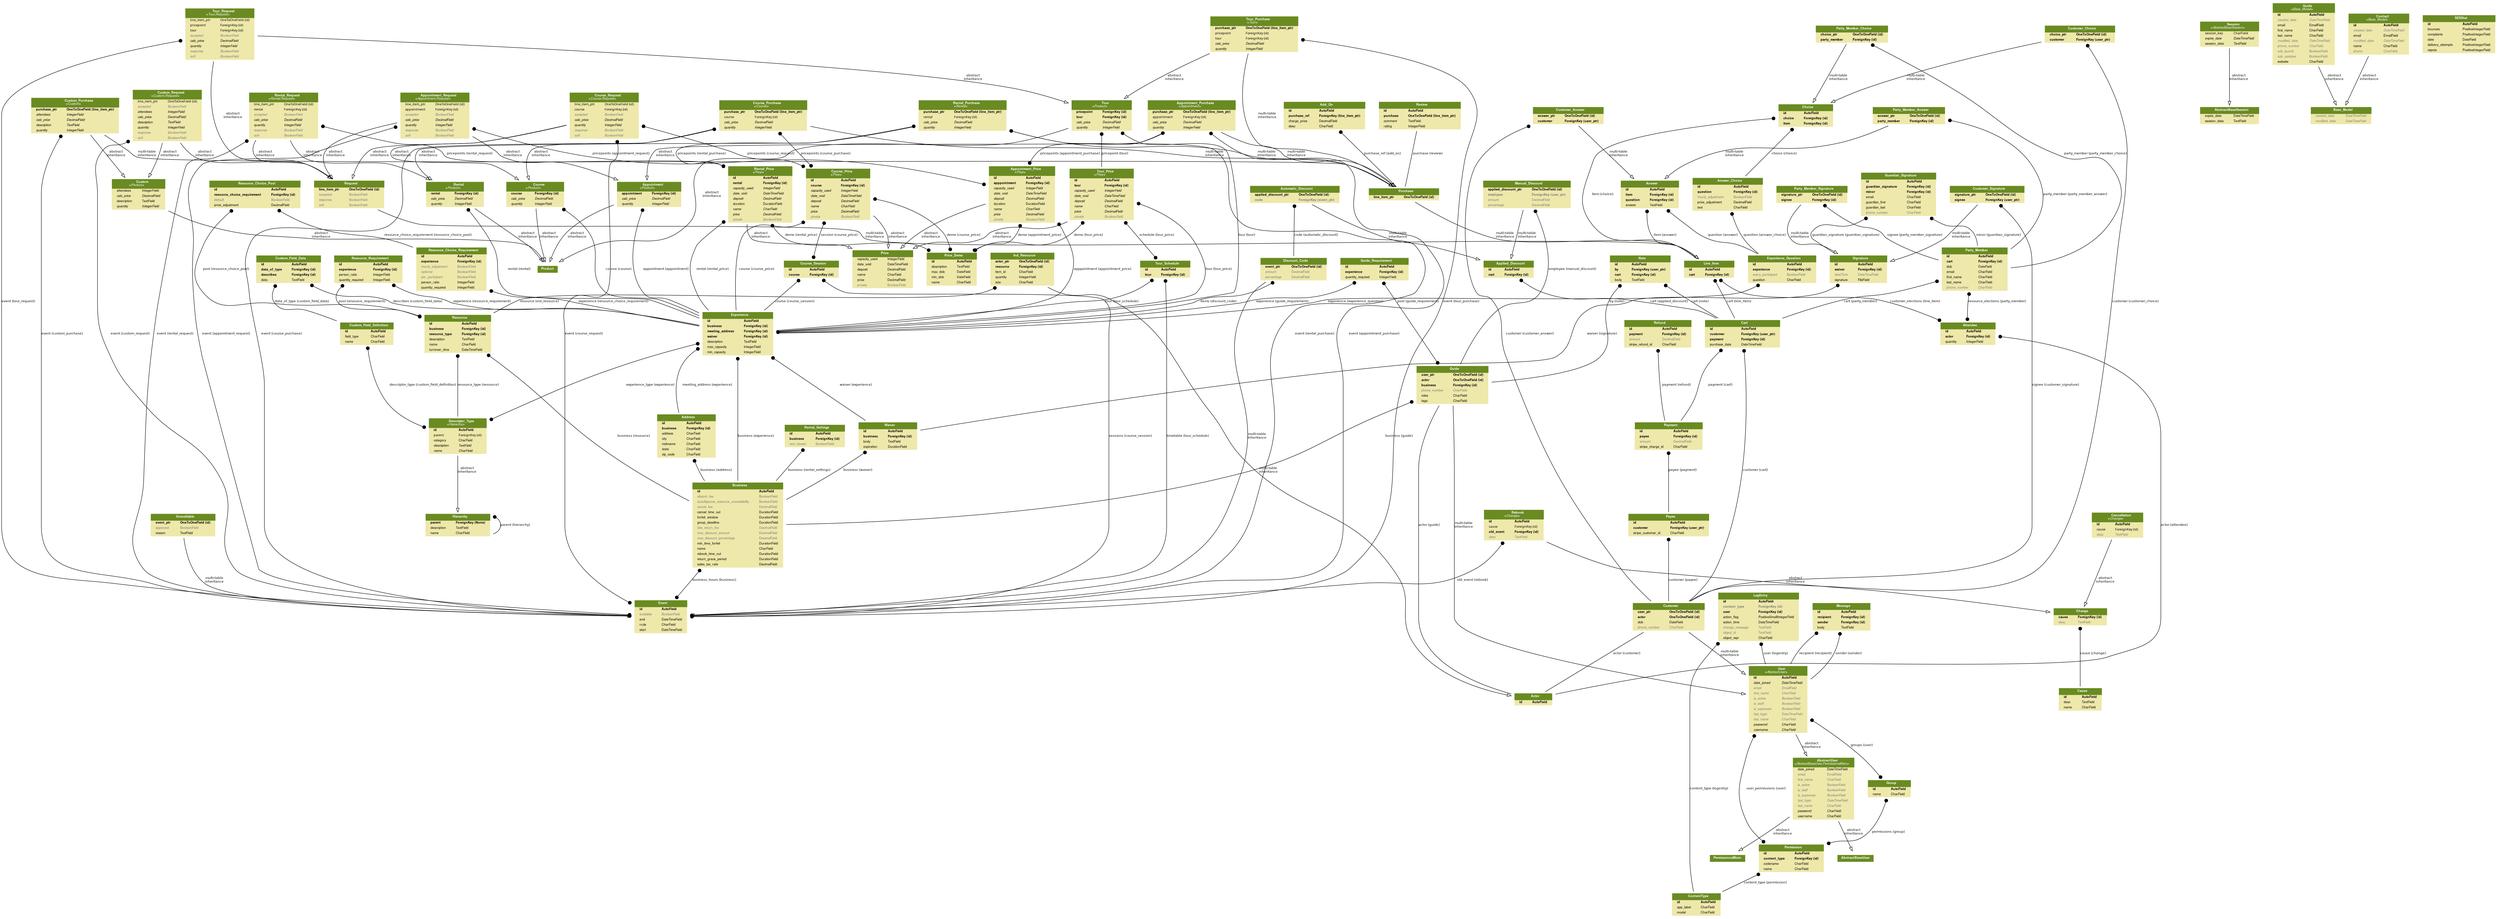 digraph model_graph {
  // Dotfile by Django-Extensions graph_models
  // Created: 2017-06-10 21:44
  // Cli Options: -a

  fontname = "Helvetica"
  fontsize = 8
  splines  = true

  node [
    fontname = "Helvetica"
    fontsize = 8
    shape = "plaintext"
  ]

  edge [
    fontname = "Helvetica"
    fontsize = 8
  ]

  // Labels


  django_contrib_admin_models_LogEntry [label=<
    <TABLE BGCOLOR="palegoldenrod" BORDER="0" CELLBORDER="0" CELLSPACING="0">
    <TR><TD COLSPAN="2" CELLPADDING="4" ALIGN="CENTER" BGCOLOR="olivedrab4">
    <FONT FACE="Helvetica Bold" COLOR="white">
    LogEntry
    </FONT></TD></TR>
  
    <TR><TD ALIGN="LEFT" BORDER="0">
    <FONT FACE="Helvetica Bold">id</FONT>
    </TD><TD ALIGN="LEFT">
    <FONT FACE="Helvetica Bold">AutoField</FONT>
    </TD></TR>
  
    <TR><TD ALIGN="LEFT" BORDER="0">
    <FONT COLOR="#7B7B7B" FACE="Helvetica Bold">content_type</FONT>
    </TD><TD ALIGN="LEFT">
    <FONT COLOR="#7B7B7B" FACE="Helvetica Bold">ForeignKey (id)</FONT>
    </TD></TR>
  
    <TR><TD ALIGN="LEFT" BORDER="0">
    <FONT FACE="Helvetica Bold">user</FONT>
    </TD><TD ALIGN="LEFT">
    <FONT FACE="Helvetica Bold">ForeignKey (id)</FONT>
    </TD></TR>
  
    <TR><TD ALIGN="LEFT" BORDER="0">
    <FONT FACE="Helvetica ">action_flag</FONT>
    </TD><TD ALIGN="LEFT">
    <FONT FACE="Helvetica ">PositiveSmallIntegerField</FONT>
    </TD></TR>
  
    <TR><TD ALIGN="LEFT" BORDER="0">
    <FONT FACE="Helvetica ">action_time</FONT>
    </TD><TD ALIGN="LEFT">
    <FONT FACE="Helvetica ">DateTimeField</FONT>
    </TD></TR>
  
    <TR><TD ALIGN="LEFT" BORDER="0">
    <FONT COLOR="#7B7B7B" FACE="Helvetica ">change_message</FONT>
    </TD><TD ALIGN="LEFT">
    <FONT COLOR="#7B7B7B" FACE="Helvetica ">TextField</FONT>
    </TD></TR>
  
    <TR><TD ALIGN="LEFT" BORDER="0">
    <FONT COLOR="#7B7B7B" FACE="Helvetica ">object_id</FONT>
    </TD><TD ALIGN="LEFT">
    <FONT COLOR="#7B7B7B" FACE="Helvetica ">TextField</FONT>
    </TD></TR>
  
    <TR><TD ALIGN="LEFT" BORDER="0">
    <FONT FACE="Helvetica ">object_repr</FONT>
    </TD><TD ALIGN="LEFT">
    <FONT FACE="Helvetica ">CharField</FONT>
    </TD></TR>
  
    </TABLE>
    >]




  django_contrib_auth_models_AbstractUser [label=<
    <TABLE BGCOLOR="palegoldenrod" BORDER="0" CELLBORDER="0" CELLSPACING="0">
    <TR><TD COLSPAN="2" CELLPADDING="4" ALIGN="CENTER" BGCOLOR="olivedrab4">
    <FONT FACE="Helvetica Bold" COLOR="white">
    AbstractUser<BR/>&lt;<FONT FACE="Helvetica Italic">AbstractBaseUser,PermissionsMixin</FONT>&gt;
    </FONT></TD></TR>
  
    <TR><TD ALIGN="LEFT" BORDER="0">
    <FONT FACE="Helvetica ">date_joined</FONT>
    </TD><TD ALIGN="LEFT">
    <FONT FACE="Helvetica ">DateTimeField</FONT>
    </TD></TR>
  
    <TR><TD ALIGN="LEFT" BORDER="0">
    <FONT COLOR="#7B7B7B" FACE="Helvetica ">email</FONT>
    </TD><TD ALIGN="LEFT">
    <FONT COLOR="#7B7B7B" FACE="Helvetica ">EmailField</FONT>
    </TD></TR>
  
    <TR><TD ALIGN="LEFT" BORDER="0">
    <FONT COLOR="#7B7B7B" FACE="Helvetica ">first_name</FONT>
    </TD><TD ALIGN="LEFT">
    <FONT COLOR="#7B7B7B" FACE="Helvetica ">CharField</FONT>
    </TD></TR>
  
    <TR><TD ALIGN="LEFT" BORDER="0">
    <FONT COLOR="#7B7B7B" FACE="Helvetica ">is_active</FONT>
    </TD><TD ALIGN="LEFT">
    <FONT COLOR="#7B7B7B" FACE="Helvetica ">BooleanField</FONT>
    </TD></TR>
  
    <TR><TD ALIGN="LEFT" BORDER="0">
    <FONT COLOR="#7B7B7B" FACE="Helvetica ">is_staff</FONT>
    </TD><TD ALIGN="LEFT">
    <FONT COLOR="#7B7B7B" FACE="Helvetica ">BooleanField</FONT>
    </TD></TR>
  
    <TR><TD ALIGN="LEFT" BORDER="0">
    <FONT COLOR="#7B7B7B" FACE="Helvetica Italic">is_superuser</FONT>
    </TD><TD ALIGN="LEFT">
    <FONT COLOR="#7B7B7B" FACE="Helvetica Italic">BooleanField</FONT>
    </TD></TR>
  
    <TR><TD ALIGN="LEFT" BORDER="0">
    <FONT COLOR="#7B7B7B" FACE="Helvetica Italic">last_login</FONT>
    </TD><TD ALIGN="LEFT">
    <FONT COLOR="#7B7B7B" FACE="Helvetica Italic">DateTimeField</FONT>
    </TD></TR>
  
    <TR><TD ALIGN="LEFT" BORDER="0">
    <FONT COLOR="#7B7B7B" FACE="Helvetica ">last_name</FONT>
    </TD><TD ALIGN="LEFT">
    <FONT COLOR="#7B7B7B" FACE="Helvetica ">CharField</FONT>
    </TD></TR>
  
    <TR><TD ALIGN="LEFT" BORDER="0">
    <FONT FACE="Helvetica Italic">password</FONT>
    </TD><TD ALIGN="LEFT">
    <FONT FACE="Helvetica Italic">CharField</FONT>
    </TD></TR>
  
    <TR><TD ALIGN="LEFT" BORDER="0">
    <FONT FACE="Helvetica ">username</FONT>
    </TD><TD ALIGN="LEFT">
    <FONT FACE="Helvetica ">CharField</FONT>
    </TD></TR>
  
    </TABLE>
    >]

  django_contrib_auth_models_Permission [label=<
    <TABLE BGCOLOR="palegoldenrod" BORDER="0" CELLBORDER="0" CELLSPACING="0">
    <TR><TD COLSPAN="2" CELLPADDING="4" ALIGN="CENTER" BGCOLOR="olivedrab4">
    <FONT FACE="Helvetica Bold" COLOR="white">
    Permission
    </FONT></TD></TR>
  
    <TR><TD ALIGN="LEFT" BORDER="0">
    <FONT FACE="Helvetica Bold">id</FONT>
    </TD><TD ALIGN="LEFT">
    <FONT FACE="Helvetica Bold">AutoField</FONT>
    </TD></TR>
  
    <TR><TD ALIGN="LEFT" BORDER="0">
    <FONT FACE="Helvetica Bold">content_type</FONT>
    </TD><TD ALIGN="LEFT">
    <FONT FACE="Helvetica Bold">ForeignKey (id)</FONT>
    </TD></TR>
  
    <TR><TD ALIGN="LEFT" BORDER="0">
    <FONT FACE="Helvetica ">codename</FONT>
    </TD><TD ALIGN="LEFT">
    <FONT FACE="Helvetica ">CharField</FONT>
    </TD></TR>
  
    <TR><TD ALIGN="LEFT" BORDER="0">
    <FONT FACE="Helvetica ">name</FONT>
    </TD><TD ALIGN="LEFT">
    <FONT FACE="Helvetica ">CharField</FONT>
    </TD></TR>
  
    </TABLE>
    >]

  django_contrib_auth_models_Group [label=<
    <TABLE BGCOLOR="palegoldenrod" BORDER="0" CELLBORDER="0" CELLSPACING="0">
    <TR><TD COLSPAN="2" CELLPADDING="4" ALIGN="CENTER" BGCOLOR="olivedrab4">
    <FONT FACE="Helvetica Bold" COLOR="white">
    Group
    </FONT></TD></TR>
  
    <TR><TD ALIGN="LEFT" BORDER="0">
    <FONT FACE="Helvetica Bold">id</FONT>
    </TD><TD ALIGN="LEFT">
    <FONT FACE="Helvetica Bold">AutoField</FONT>
    </TD></TR>
  
    <TR><TD ALIGN="LEFT" BORDER="0">
    <FONT FACE="Helvetica ">name</FONT>
    </TD><TD ALIGN="LEFT">
    <FONT FACE="Helvetica ">CharField</FONT>
    </TD></TR>
  
    </TABLE>
    >]

  django_contrib_auth_models_User [label=<
    <TABLE BGCOLOR="palegoldenrod" BORDER="0" CELLBORDER="0" CELLSPACING="0">
    <TR><TD COLSPAN="2" CELLPADDING="4" ALIGN="CENTER" BGCOLOR="olivedrab4">
    <FONT FACE="Helvetica Bold" COLOR="white">
    User<BR/>&lt;<FONT FACE="Helvetica Italic">AbstractUser</FONT>&gt;
    </FONT></TD></TR>
  
    <TR><TD ALIGN="LEFT" BORDER="0">
    <FONT FACE="Helvetica Bold">id</FONT>
    </TD><TD ALIGN="LEFT">
    <FONT FACE="Helvetica Bold">AutoField</FONT>
    </TD></TR>
  
    <TR><TD ALIGN="LEFT" BORDER="0">
    <FONT FACE="Helvetica Italic">date_joined</FONT>
    </TD><TD ALIGN="LEFT">
    <FONT FACE="Helvetica Italic">DateTimeField</FONT>
    </TD></TR>
  
    <TR><TD ALIGN="LEFT" BORDER="0">
    <FONT COLOR="#7B7B7B" FACE="Helvetica Italic">email</FONT>
    </TD><TD ALIGN="LEFT">
    <FONT COLOR="#7B7B7B" FACE="Helvetica Italic">EmailField</FONT>
    </TD></TR>
  
    <TR><TD ALIGN="LEFT" BORDER="0">
    <FONT COLOR="#7B7B7B" FACE="Helvetica Italic">first_name</FONT>
    </TD><TD ALIGN="LEFT">
    <FONT COLOR="#7B7B7B" FACE="Helvetica Italic">CharField</FONT>
    </TD></TR>
  
    <TR><TD ALIGN="LEFT" BORDER="0">
    <FONT COLOR="#7B7B7B" FACE="Helvetica Italic">is_active</FONT>
    </TD><TD ALIGN="LEFT">
    <FONT COLOR="#7B7B7B" FACE="Helvetica Italic">BooleanField</FONT>
    </TD></TR>
  
    <TR><TD ALIGN="LEFT" BORDER="0">
    <FONT COLOR="#7B7B7B" FACE="Helvetica Italic">is_staff</FONT>
    </TD><TD ALIGN="LEFT">
    <FONT COLOR="#7B7B7B" FACE="Helvetica Italic">BooleanField</FONT>
    </TD></TR>
  
    <TR><TD ALIGN="LEFT" BORDER="0">
    <FONT COLOR="#7B7B7B" FACE="Helvetica Italic">is_superuser</FONT>
    </TD><TD ALIGN="LEFT">
    <FONT COLOR="#7B7B7B" FACE="Helvetica Italic">BooleanField</FONT>
    </TD></TR>
  
    <TR><TD ALIGN="LEFT" BORDER="0">
    <FONT COLOR="#7B7B7B" FACE="Helvetica Italic">last_login</FONT>
    </TD><TD ALIGN="LEFT">
    <FONT COLOR="#7B7B7B" FACE="Helvetica Italic">DateTimeField</FONT>
    </TD></TR>
  
    <TR><TD ALIGN="LEFT" BORDER="0">
    <FONT COLOR="#7B7B7B" FACE="Helvetica Italic">last_name</FONT>
    </TD><TD ALIGN="LEFT">
    <FONT COLOR="#7B7B7B" FACE="Helvetica Italic">CharField</FONT>
    </TD></TR>
  
    <TR><TD ALIGN="LEFT" BORDER="0">
    <FONT FACE="Helvetica Italic">password</FONT>
    </TD><TD ALIGN="LEFT">
    <FONT FACE="Helvetica Italic">CharField</FONT>
    </TD></TR>
  
    <TR><TD ALIGN="LEFT" BORDER="0">
    <FONT FACE="Helvetica Italic">username</FONT>
    </TD><TD ALIGN="LEFT">
    <FONT FACE="Helvetica Italic">CharField</FONT>
    </TD></TR>
  
    </TABLE>
    >]




  django_contrib_contenttypes_models_ContentType [label=<
    <TABLE BGCOLOR="palegoldenrod" BORDER="0" CELLBORDER="0" CELLSPACING="0">
    <TR><TD COLSPAN="2" CELLPADDING="4" ALIGN="CENTER" BGCOLOR="olivedrab4">
    <FONT FACE="Helvetica Bold" COLOR="white">
    ContentType
    </FONT></TD></TR>
  
    <TR><TD ALIGN="LEFT" BORDER="0">
    <FONT FACE="Helvetica Bold">id</FONT>
    </TD><TD ALIGN="LEFT">
    <FONT FACE="Helvetica Bold">AutoField</FONT>
    </TD></TR>
  
    <TR><TD ALIGN="LEFT" BORDER="0">
    <FONT FACE="Helvetica ">app_label</FONT>
    </TD><TD ALIGN="LEFT">
    <FONT FACE="Helvetica ">CharField</FONT>
    </TD></TR>
  
    <TR><TD ALIGN="LEFT" BORDER="0">
    <FONT FACE="Helvetica ">model</FONT>
    </TD><TD ALIGN="LEFT">
    <FONT FACE="Helvetica ">CharField</FONT>
    </TD></TR>
  
    </TABLE>
    >]




  django_contrib_sessions_base_session_AbstractBaseSession [label=<
    <TABLE BGCOLOR="palegoldenrod" BORDER="0" CELLBORDER="0" CELLSPACING="0">
    <TR><TD COLSPAN="2" CELLPADDING="4" ALIGN="CENTER" BGCOLOR="olivedrab4">
    <FONT FACE="Helvetica Bold" COLOR="white">
    AbstractBaseSession
    </FONT></TD></TR>
  
    <TR><TD ALIGN="LEFT" BORDER="0">
    <FONT FACE="Helvetica ">expire_date</FONT>
    </TD><TD ALIGN="LEFT">
    <FONT FACE="Helvetica ">DateTimeField</FONT>
    </TD></TR>
  
    <TR><TD ALIGN="LEFT" BORDER="0">
    <FONT FACE="Helvetica ">session_data</FONT>
    </TD><TD ALIGN="LEFT">
    <FONT FACE="Helvetica ">TextField</FONT>
    </TD></TR>
  
    </TABLE>
    >]

  django_contrib_sessions_models_Session [label=<
    <TABLE BGCOLOR="palegoldenrod" BORDER="0" CELLBORDER="0" CELLSPACING="0">
    <TR><TD COLSPAN="2" CELLPADDING="4" ALIGN="CENTER" BGCOLOR="olivedrab4">
    <FONT FACE="Helvetica Bold" COLOR="white">
    Session<BR/>&lt;<FONT FACE="Helvetica Italic">AbstractBaseSession</FONT>&gt;
    </FONT></TD></TR>
  
    <TR><TD ALIGN="LEFT" BORDER="0">
    <FONT FACE="Helvetica ItalicBold">session_key</FONT>
    </TD><TD ALIGN="LEFT">
    <FONT FACE="Helvetica ItalicBold">CharField</FONT>
    </TD></TR>
  
    <TR><TD ALIGN="LEFT" BORDER="0">
    <FONT FACE="Helvetica Italic">expire_date</FONT>
    </TD><TD ALIGN="LEFT">
    <FONT FACE="Helvetica Italic">DateTimeField</FONT>
    </TD></TR>
  
    <TR><TD ALIGN="LEFT" BORDER="0">
    <FONT FACE="Helvetica Italic">session_data</FONT>
    </TD><TD ALIGN="LEFT">
    <FONT FACE="Helvetica Italic">TextField</FONT>
    </TD></TR>
  
    </TABLE>
    >]




  launch_models_Base_Model [label=<
    <TABLE BGCOLOR="palegoldenrod" BORDER="0" CELLBORDER="0" CELLSPACING="0">
    <TR><TD COLSPAN="2" CELLPADDING="4" ALIGN="CENTER" BGCOLOR="olivedrab4">
    <FONT FACE="Helvetica Bold" COLOR="white">
    Base_Model
    </FONT></TD></TR>
  
    <TR><TD ALIGN="LEFT" BORDER="0">
    <FONT COLOR="#7B7B7B" FACE="Helvetica ">created_date</FONT>
    </TD><TD ALIGN="LEFT">
    <FONT COLOR="#7B7B7B" FACE="Helvetica ">DateTimeField</FONT>
    </TD></TR>
  
    <TR><TD ALIGN="LEFT" BORDER="0">
    <FONT COLOR="#7B7B7B" FACE="Helvetica ">modified_date</FONT>
    </TD><TD ALIGN="LEFT">
    <FONT COLOR="#7B7B7B" FACE="Helvetica ">DateTimeField</FONT>
    </TD></TR>
  
    </TABLE>
    >]

  launch_models_Guide [label=<
    <TABLE BGCOLOR="palegoldenrod" BORDER="0" CELLBORDER="0" CELLSPACING="0">
    <TR><TD COLSPAN="2" CELLPADDING="4" ALIGN="CENTER" BGCOLOR="olivedrab4">
    <FONT FACE="Helvetica Bold" COLOR="white">
    Guide<BR/>&lt;<FONT FACE="Helvetica Italic">Base_Model</FONT>&gt;
    </FONT></TD></TR>
  
    <TR><TD ALIGN="LEFT" BORDER="0">
    <FONT FACE="Helvetica Bold">id</FONT>
    </TD><TD ALIGN="LEFT">
    <FONT FACE="Helvetica Bold">AutoField</FONT>
    </TD></TR>
  
    <TR><TD ALIGN="LEFT" BORDER="0">
    <FONT COLOR="#7B7B7B" FACE="Helvetica Italic">created_date</FONT>
    </TD><TD ALIGN="LEFT">
    <FONT COLOR="#7B7B7B" FACE="Helvetica Italic">DateTimeField</FONT>
    </TD></TR>
  
    <TR><TD ALIGN="LEFT" BORDER="0">
    <FONT FACE="Helvetica ">email</FONT>
    </TD><TD ALIGN="LEFT">
    <FONT FACE="Helvetica ">EmailField</FONT>
    </TD></TR>
  
    <TR><TD ALIGN="LEFT" BORDER="0">
    <FONT FACE="Helvetica ">first_name</FONT>
    </TD><TD ALIGN="LEFT">
    <FONT FACE="Helvetica ">CharField</FONT>
    </TD></TR>
  
    <TR><TD ALIGN="LEFT" BORDER="0">
    <FONT FACE="Helvetica ">last_name</FONT>
    </TD><TD ALIGN="LEFT">
    <FONT FACE="Helvetica ">CharField</FONT>
    </TD></TR>
  
    <TR><TD ALIGN="LEFT" BORDER="0">
    <FONT COLOR="#7B7B7B" FACE="Helvetica Italic">modified_date</FONT>
    </TD><TD ALIGN="LEFT">
    <FONT COLOR="#7B7B7B" FACE="Helvetica Italic">DateTimeField</FONT>
    </TD></TR>
  
    <TR><TD ALIGN="LEFT" BORDER="0">
    <FONT COLOR="#7B7B7B" FACE="Helvetica ">phone_number</FONT>
    </TD><TD ALIGN="LEFT">
    <FONT COLOR="#7B7B7B" FACE="Helvetica ">CharField</FONT>
    </TD></TR>
  
    <TR><TD ALIGN="LEFT" BORDER="0">
    <FONT COLOR="#7B7B7B" FACE="Helvetica ">sub_launch</FONT>
    </TD><TD ALIGN="LEFT">
    <FONT COLOR="#7B7B7B" FACE="Helvetica ">BooleanField</FONT>
    </TD></TR>
  
    <TR><TD ALIGN="LEFT" BORDER="0">
    <FONT COLOR="#7B7B7B" FACE="Helvetica ">sub_updates</FONT>
    </TD><TD ALIGN="LEFT">
    <FONT COLOR="#7B7B7B" FACE="Helvetica ">BooleanField</FONT>
    </TD></TR>
  
    <TR><TD ALIGN="LEFT" BORDER="0">
    <FONT FACE="Helvetica ">website</FONT>
    </TD><TD ALIGN="LEFT">
    <FONT FACE="Helvetica ">CharField</FONT>
    </TD></TR>
  
    </TABLE>
    >]

  launch_models_Contact [label=<
    <TABLE BGCOLOR="palegoldenrod" BORDER="0" CELLBORDER="0" CELLSPACING="0">
    <TR><TD COLSPAN="2" CELLPADDING="4" ALIGN="CENTER" BGCOLOR="olivedrab4">
    <FONT FACE="Helvetica Bold" COLOR="white">
    Contact<BR/>&lt;<FONT FACE="Helvetica Italic">Base_Model</FONT>&gt;
    </FONT></TD></TR>
  
    <TR><TD ALIGN="LEFT" BORDER="0">
    <FONT FACE="Helvetica Bold">id</FONT>
    </TD><TD ALIGN="LEFT">
    <FONT FACE="Helvetica Bold">AutoField</FONT>
    </TD></TR>
  
    <TR><TD ALIGN="LEFT" BORDER="0">
    <FONT COLOR="#7B7B7B" FACE="Helvetica Italic">created_date</FONT>
    </TD><TD ALIGN="LEFT">
    <FONT COLOR="#7B7B7B" FACE="Helvetica Italic">DateTimeField</FONT>
    </TD></TR>
  
    <TR><TD ALIGN="LEFT" BORDER="0">
    <FONT FACE="Helvetica ">email</FONT>
    </TD><TD ALIGN="LEFT">
    <FONT FACE="Helvetica ">EmailField</FONT>
    </TD></TR>
  
    <TR><TD ALIGN="LEFT" BORDER="0">
    <FONT COLOR="#7B7B7B" FACE="Helvetica Italic">modified_date</FONT>
    </TD><TD ALIGN="LEFT">
    <FONT COLOR="#7B7B7B" FACE="Helvetica Italic">DateTimeField</FONT>
    </TD></TR>
  
    <TR><TD ALIGN="LEFT" BORDER="0">
    <FONT FACE="Helvetica ">name</FONT>
    </TD><TD ALIGN="LEFT">
    <FONT FACE="Helvetica ">CharField</FONT>
    </TD></TR>
  
    <TR><TD ALIGN="LEFT" BORDER="0">
    <FONT COLOR="#7B7B7B" FACE="Helvetica ">phone</FONT>
    </TD><TD ALIGN="LEFT">
    <FONT COLOR="#7B7B7B" FACE="Helvetica ">CharField</FONT>
    </TD></TR>
  
    </TABLE>
    >]




  customer_models_Appointment [label=<
    <TABLE BGCOLOR="palegoldenrod" BORDER="0" CELLBORDER="0" CELLSPACING="0">
    <TR><TD COLSPAN="2" CELLPADDING="4" ALIGN="CENTER" BGCOLOR="olivedrab4">
    <FONT FACE="Helvetica Bold" COLOR="white">
    Appointment<BR/>&lt;<FONT FACE="Helvetica Italic">Product</FONT>&gt;
    </FONT></TD></TR>
  
    <TR><TD ALIGN="LEFT" BORDER="0">
    <FONT FACE="Helvetica Bold">appointment</FONT>
    </TD><TD ALIGN="LEFT">
    <FONT FACE="Helvetica Bold">ForeignKey (id)</FONT>
    </TD></TR>
  
    <TR><TD ALIGN="LEFT" BORDER="0">
    <FONT FACE="Helvetica Italic">calc_price</FONT>
    </TD><TD ALIGN="LEFT">
    <FONT FACE="Helvetica Italic">DecimalField</FONT>
    </TD></TR>
  
    <TR><TD ALIGN="LEFT" BORDER="0">
    <FONT FACE="Helvetica Italic">quantity</FONT>
    </TD><TD ALIGN="LEFT">
    <FONT FACE="Helvetica Italic">IntegerField</FONT>
    </TD></TR>
  
    </TABLE>
    >]

  customer_models_Tour [label=<
    <TABLE BGCOLOR="palegoldenrod" BORDER="0" CELLBORDER="0" CELLSPACING="0">
    <TR><TD COLSPAN="2" CELLPADDING="4" ALIGN="CENTER" BGCOLOR="olivedrab4">
    <FONT FACE="Helvetica Bold" COLOR="white">
    Tour<BR/>&lt;<FONT FACE="Helvetica Italic">Product</FONT>&gt;
    </FONT></TD></TR>
  
    <TR><TD ALIGN="LEFT" BORDER="0">
    <FONT FACE="Helvetica Bold">pricepoint</FONT>
    </TD><TD ALIGN="LEFT">
    <FONT FACE="Helvetica Bold">ForeignKey (id)</FONT>
    </TD></TR>
  
    <TR><TD ALIGN="LEFT" BORDER="0">
    <FONT FACE="Helvetica Bold">tour</FONT>
    </TD><TD ALIGN="LEFT">
    <FONT FACE="Helvetica Bold">ForeignKey (id)</FONT>
    </TD></TR>
  
    <TR><TD ALIGN="LEFT" BORDER="0">
    <FONT FACE="Helvetica Italic">calc_price</FONT>
    </TD><TD ALIGN="LEFT">
    <FONT FACE="Helvetica Italic">DecimalField</FONT>
    </TD></TR>
  
    <TR><TD ALIGN="LEFT" BORDER="0">
    <FONT FACE="Helvetica Italic">quantity</FONT>
    </TD><TD ALIGN="LEFT">
    <FONT FACE="Helvetica Italic">IntegerField</FONT>
    </TD></TR>
  
    </TABLE>
    >]

  customer_models_Request [label=<
    <TABLE BGCOLOR="palegoldenrod" BORDER="0" CELLBORDER="0" CELLSPACING="0">
    <TR><TD COLSPAN="2" CELLPADDING="4" ALIGN="CENTER" BGCOLOR="olivedrab4">
    <FONT FACE="Helvetica Bold" COLOR="white">
    Request
    </FONT></TD></TR>
  
    <TR><TD ALIGN="LEFT" BORDER="0">
    <FONT FACE="Helvetica Bold">line_item_ptr</FONT>
    </TD><TD ALIGN="LEFT">
    <FONT FACE="Helvetica Bold">OneToOneField (id)</FONT>
    </TD></TR>
  
    <TR><TD ALIGN="LEFT" BORDER="0">
    <FONT COLOR="#7B7B7B" FACE="Helvetica ">accepted</FONT>
    </TD><TD ALIGN="LEFT">
    <FONT COLOR="#7B7B7B" FACE="Helvetica ">BooleanField</FONT>
    </TD></TR>
  
    <TR><TD ALIGN="LEFT" BORDER="0">
    <FONT COLOR="#7B7B7B" FACE="Helvetica ">response</FONT>
    </TD><TD ALIGN="LEFT">
    <FONT COLOR="#7B7B7B" FACE="Helvetica ">BooleanField</FONT>
    </TD></TR>
  
    <TR><TD ALIGN="LEFT" BORDER="0">
    <FONT COLOR="#7B7B7B" FACE="Helvetica ">soft</FONT>
    </TD><TD ALIGN="LEFT">
    <FONT COLOR="#7B7B7B" FACE="Helvetica ">BooleanField</FONT>
    </TD></TR>
  
    </TABLE>
    >]

  customer_models_Course [label=<
    <TABLE BGCOLOR="palegoldenrod" BORDER="0" CELLBORDER="0" CELLSPACING="0">
    <TR><TD COLSPAN="2" CELLPADDING="4" ALIGN="CENTER" BGCOLOR="olivedrab4">
    <FONT FACE="Helvetica Bold" COLOR="white">
    Course<BR/>&lt;<FONT FACE="Helvetica Italic">Product</FONT>&gt;
    </FONT></TD></TR>
  
    <TR><TD ALIGN="LEFT" BORDER="0">
    <FONT FACE="Helvetica Bold">course</FONT>
    </TD><TD ALIGN="LEFT">
    <FONT FACE="Helvetica Bold">ForeignKey (id)</FONT>
    </TD></TR>
  
    <TR><TD ALIGN="LEFT" BORDER="0">
    <FONT FACE="Helvetica Italic">calc_price</FONT>
    </TD><TD ALIGN="LEFT">
    <FONT FACE="Helvetica Italic">DecimalField</FONT>
    </TD></TR>
  
    <TR><TD ALIGN="LEFT" BORDER="0">
    <FONT FACE="Helvetica Italic">quantity</FONT>
    </TD><TD ALIGN="LEFT">
    <FONT FACE="Helvetica Italic">IntegerField</FONT>
    </TD></TR>
  
    </TABLE>
    >]

  customer_models_Rental [label=<
    <TABLE BGCOLOR="palegoldenrod" BORDER="0" CELLBORDER="0" CELLSPACING="0">
    <TR><TD COLSPAN="2" CELLPADDING="4" ALIGN="CENTER" BGCOLOR="olivedrab4">
    <FONT FACE="Helvetica Bold" COLOR="white">
    Rental<BR/>&lt;<FONT FACE="Helvetica Italic">Product</FONT>&gt;
    </FONT></TD></TR>
  
    <TR><TD ALIGN="LEFT" BORDER="0">
    <FONT FACE="Helvetica Bold">rental</FONT>
    </TD><TD ALIGN="LEFT">
    <FONT FACE="Helvetica Bold">ForeignKey (id)</FONT>
    </TD></TR>
  
    <TR><TD ALIGN="LEFT" BORDER="0">
    <FONT FACE="Helvetica Italic">calc_price</FONT>
    </TD><TD ALIGN="LEFT">
    <FONT FACE="Helvetica Italic">DecimalField</FONT>
    </TD></TR>
  
    <TR><TD ALIGN="LEFT" BORDER="0">
    <FONT FACE="Helvetica Italic">quantity</FONT>
    </TD><TD ALIGN="LEFT">
    <FONT FACE="Helvetica Italic">IntegerField</FONT>
    </TD></TR>
  
    </TABLE>
    >]

  customer_models_Custom [label=<
    <TABLE BGCOLOR="palegoldenrod" BORDER="0" CELLBORDER="0" CELLSPACING="0">
    <TR><TD COLSPAN="2" CELLPADDING="4" ALIGN="CENTER" BGCOLOR="olivedrab4">
    <FONT FACE="Helvetica Bold" COLOR="white">
    Custom<BR/>&lt;<FONT FACE="Helvetica Italic">Product</FONT>&gt;
    </FONT></TD></TR>
  
    <TR><TD ALIGN="LEFT" BORDER="0">
    <FONT FACE="Helvetica ">attendees</FONT>
    </TD><TD ALIGN="LEFT">
    <FONT FACE="Helvetica ">IntegerField</FONT>
    </TD></TR>
  
    <TR><TD ALIGN="LEFT" BORDER="0">
    <FONT FACE="Helvetica Italic">calc_price</FONT>
    </TD><TD ALIGN="LEFT">
    <FONT FACE="Helvetica Italic">DecimalField</FONT>
    </TD></TR>
  
    <TR><TD ALIGN="LEFT" BORDER="0">
    <FONT FACE="Helvetica ">description</FONT>
    </TD><TD ALIGN="LEFT">
    <FONT FACE="Helvetica ">TextField</FONT>
    </TD></TR>
  
    <TR><TD ALIGN="LEFT" BORDER="0">
    <FONT FACE="Helvetica Italic">quantity</FONT>
    </TD><TD ALIGN="LEFT">
    <FONT FACE="Helvetica Italic">IntegerField</FONT>
    </TD></TR>
  
    </TABLE>
    >]

  customer_models_Change [label=<
    <TABLE BGCOLOR="palegoldenrod" BORDER="0" CELLBORDER="0" CELLSPACING="0">
    <TR><TD COLSPAN="2" CELLPADDING="4" ALIGN="CENTER" BGCOLOR="olivedrab4">
    <FONT FACE="Helvetica Bold" COLOR="white">
    Change
    </FONT></TD></TR>
  
    <TR><TD ALIGN="LEFT" BORDER="0">
    <FONT FACE="Helvetica Bold">cause</FONT>
    </TD><TD ALIGN="LEFT">
    <FONT FACE="Helvetica Bold">ForeignKey (id)</FONT>
    </TD></TR>
  
    <TR><TD ALIGN="LEFT" BORDER="0">
    <FONT COLOR="#7B7B7B" FACE="Helvetica ">desc</FONT>
    </TD><TD ALIGN="LEFT">
    <FONT COLOR="#7B7B7B" FACE="Helvetica ">TextField</FONT>
    </TD></TR>
  
    </TABLE>
    >]

  customer_models_Customer [label=<
    <TABLE BGCOLOR="palegoldenrod" BORDER="0" CELLBORDER="0" CELLSPACING="0">
    <TR><TD COLSPAN="2" CELLPADDING="4" ALIGN="CENTER" BGCOLOR="olivedrab4">
    <FONT FACE="Helvetica Bold" COLOR="white">
    Customer
    </FONT></TD></TR>
  
    <TR><TD ALIGN="LEFT" BORDER="0">
    <FONT FACE="Helvetica Bold">user_ptr</FONT>
    </TD><TD ALIGN="LEFT">
    <FONT FACE="Helvetica Bold">OneToOneField (id)</FONT>
    </TD></TR>
  
    <TR><TD ALIGN="LEFT" BORDER="0">
    <FONT FACE="Helvetica Bold">actor</FONT>
    </TD><TD ALIGN="LEFT">
    <FONT FACE="Helvetica Bold">OneToOneField (id)</FONT>
    </TD></TR>
  
    <TR><TD ALIGN="LEFT" BORDER="0">
    <FONT FACE="Helvetica ">dob</FONT>
    </TD><TD ALIGN="LEFT">
    <FONT FACE="Helvetica ">DateField</FONT>
    </TD></TR>
  
    <TR><TD ALIGN="LEFT" BORDER="0">
    <FONT COLOR="#7B7B7B" FACE="Helvetica ">phone_number</FONT>
    </TD><TD ALIGN="LEFT">
    <FONT COLOR="#7B7B7B" FACE="Helvetica ">CharField</FONT>
    </TD></TR>
  
    </TABLE>
    >]

  customer_models_Payee [label=<
    <TABLE BGCOLOR="palegoldenrod" BORDER="0" CELLBORDER="0" CELLSPACING="0">
    <TR><TD COLSPAN="2" CELLPADDING="4" ALIGN="CENTER" BGCOLOR="olivedrab4">
    <FONT FACE="Helvetica Bold" COLOR="white">
    Payee
    </FONT></TD></TR>
  
    <TR><TD ALIGN="LEFT" BORDER="0">
    <FONT FACE="Helvetica Bold">id</FONT>
    </TD><TD ALIGN="LEFT">
    <FONT FACE="Helvetica Bold">AutoField</FONT>
    </TD></TR>
  
    <TR><TD ALIGN="LEFT" BORDER="0">
    <FONT FACE="Helvetica Bold">customer</FONT>
    </TD><TD ALIGN="LEFT">
    <FONT FACE="Helvetica Bold">ForeignKey (user_ptr)</FONT>
    </TD></TR>
  
    <TR><TD ALIGN="LEFT" BORDER="0">
    <FONT FACE="Helvetica ">stripe_customer_id</FONT>
    </TD><TD ALIGN="LEFT">
    <FONT FACE="Helvetica ">CharField</FONT>
    </TD></TR>
  
    </TABLE>
    >]

  customer_models_Payment [label=<
    <TABLE BGCOLOR="palegoldenrod" BORDER="0" CELLBORDER="0" CELLSPACING="0">
    <TR><TD COLSPAN="2" CELLPADDING="4" ALIGN="CENTER" BGCOLOR="olivedrab4">
    <FONT FACE="Helvetica Bold" COLOR="white">
    Payment
    </FONT></TD></TR>
  
    <TR><TD ALIGN="LEFT" BORDER="0">
    <FONT FACE="Helvetica Bold">id</FONT>
    </TD><TD ALIGN="LEFT">
    <FONT FACE="Helvetica Bold">AutoField</FONT>
    </TD></TR>
  
    <TR><TD ALIGN="LEFT" BORDER="0">
    <FONT FACE="Helvetica Bold">payee</FONT>
    </TD><TD ALIGN="LEFT">
    <FONT FACE="Helvetica Bold">ForeignKey (id)</FONT>
    </TD></TR>
  
    <TR><TD ALIGN="LEFT" BORDER="0">
    <FONT COLOR="#7B7B7B" FACE="Helvetica ">amount</FONT>
    </TD><TD ALIGN="LEFT">
    <FONT COLOR="#7B7B7B" FACE="Helvetica ">DecimalField</FONT>
    </TD></TR>
  
    <TR><TD ALIGN="LEFT" BORDER="0">
    <FONT FACE="Helvetica ">stripe_charge_id</FONT>
    </TD><TD ALIGN="LEFT">
    <FONT FACE="Helvetica ">CharField</FONT>
    </TD></TR>
  
    </TABLE>
    >]

  customer_models_Refund [label=<
    <TABLE BGCOLOR="palegoldenrod" BORDER="0" CELLBORDER="0" CELLSPACING="0">
    <TR><TD COLSPAN="2" CELLPADDING="4" ALIGN="CENTER" BGCOLOR="olivedrab4">
    <FONT FACE="Helvetica Bold" COLOR="white">
    Refund
    </FONT></TD></TR>
  
    <TR><TD ALIGN="LEFT" BORDER="0">
    <FONT FACE="Helvetica Bold">id</FONT>
    </TD><TD ALIGN="LEFT">
    <FONT FACE="Helvetica Bold">AutoField</FONT>
    </TD></TR>
  
    <TR><TD ALIGN="LEFT" BORDER="0">
    <FONT FACE="Helvetica Bold">payment</FONT>
    </TD><TD ALIGN="LEFT">
    <FONT FACE="Helvetica Bold">ForeignKey (id)</FONT>
    </TD></TR>
  
    <TR><TD ALIGN="LEFT" BORDER="0">
    <FONT COLOR="#7B7B7B" FACE="Helvetica ">amount</FONT>
    </TD><TD ALIGN="LEFT">
    <FONT COLOR="#7B7B7B" FACE="Helvetica ">DecimalField</FONT>
    </TD></TR>
  
    <TR><TD ALIGN="LEFT" BORDER="0">
    <FONT FACE="Helvetica ">stripe_refund_id</FONT>
    </TD><TD ALIGN="LEFT">
    <FONT FACE="Helvetica ">CharField</FONT>
    </TD></TR>
  
    </TABLE>
    >]

  customer_models_Cart [label=<
    <TABLE BGCOLOR="palegoldenrod" BORDER="0" CELLBORDER="0" CELLSPACING="0">
    <TR><TD COLSPAN="2" CELLPADDING="4" ALIGN="CENTER" BGCOLOR="olivedrab4">
    <FONT FACE="Helvetica Bold" COLOR="white">
    Cart
    </FONT></TD></TR>
  
    <TR><TD ALIGN="LEFT" BORDER="0">
    <FONT FACE="Helvetica Bold">id</FONT>
    </TD><TD ALIGN="LEFT">
    <FONT FACE="Helvetica Bold">AutoField</FONT>
    </TD></TR>
  
    <TR><TD ALIGN="LEFT" BORDER="0">
    <FONT FACE="Helvetica Bold">customer</FONT>
    </TD><TD ALIGN="LEFT">
    <FONT FACE="Helvetica Bold">ForeignKey (user_ptr)</FONT>
    </TD></TR>
  
    <TR><TD ALIGN="LEFT" BORDER="0">
    <FONT FACE="Helvetica Bold">payment</FONT>
    </TD><TD ALIGN="LEFT">
    <FONT FACE="Helvetica Bold">ForeignKey (id)</FONT>
    </TD></TR>
  
    <TR><TD ALIGN="LEFT" BORDER="0">
    <FONT FACE="Helvetica ">purchase_date</FONT>
    </TD><TD ALIGN="LEFT">
    <FONT FACE="Helvetica ">DateTimeField</FONT>
    </TD></TR>
  
    </TABLE>
    >]

  customer_models_Line_Item [label=<
    <TABLE BGCOLOR="palegoldenrod" BORDER="0" CELLBORDER="0" CELLSPACING="0">
    <TR><TD COLSPAN="2" CELLPADDING="4" ALIGN="CENTER" BGCOLOR="olivedrab4">
    <FONT FACE="Helvetica Bold" COLOR="white">
    Line_Item
    </FONT></TD></TR>
  
    <TR><TD ALIGN="LEFT" BORDER="0">
    <FONT FACE="Helvetica Bold">id</FONT>
    </TD><TD ALIGN="LEFT">
    <FONT FACE="Helvetica Bold">AutoField</FONT>
    </TD></TR>
  
    <TR><TD ALIGN="LEFT" BORDER="0">
    <FONT FACE="Helvetica Bold">cart</FONT>
    </TD><TD ALIGN="LEFT">
    <FONT FACE="Helvetica Bold">ForeignKey (id)</FONT>
    </TD></TR>
  
    </TABLE>
    >]

  customer_models_Discount_Code [label=<
    <TABLE BGCOLOR="palegoldenrod" BORDER="0" CELLBORDER="0" CELLSPACING="0">
    <TR><TD COLSPAN="2" CELLPADDING="4" ALIGN="CENTER" BGCOLOR="olivedrab4">
    <FONT FACE="Helvetica Bold" COLOR="white">
    Discount_Code
    </FONT></TD></TR>
  
    <TR><TD ALIGN="LEFT" BORDER="0">
    <FONT FACE="Helvetica Bold">event_ptr</FONT>
    </TD><TD ALIGN="LEFT">
    <FONT FACE="Helvetica Bold">OneToOneField (id)</FONT>
    </TD></TR>
  
    <TR><TD ALIGN="LEFT" BORDER="0">
    <FONT COLOR="#7B7B7B" FACE="Helvetica ">amount</FONT>
    </TD><TD ALIGN="LEFT">
    <FONT COLOR="#7B7B7B" FACE="Helvetica ">DecimalField</FONT>
    </TD></TR>
  
    <TR><TD ALIGN="LEFT" BORDER="0">
    <FONT COLOR="#7B7B7B" FACE="Helvetica ">percentage</FONT>
    </TD><TD ALIGN="LEFT">
    <FONT COLOR="#7B7B7B" FACE="Helvetica ">DecimalField</FONT>
    </TD></TR>
  
    </TABLE>
    >]

  customer_models_Applied_Discount [label=<
    <TABLE BGCOLOR="palegoldenrod" BORDER="0" CELLBORDER="0" CELLSPACING="0">
    <TR><TD COLSPAN="2" CELLPADDING="4" ALIGN="CENTER" BGCOLOR="olivedrab4">
    <FONT FACE="Helvetica Bold" COLOR="white">
    Applied_Discount
    </FONT></TD></TR>
  
    <TR><TD ALIGN="LEFT" BORDER="0">
    <FONT FACE="Helvetica Bold">id</FONT>
    </TD><TD ALIGN="LEFT">
    <FONT FACE="Helvetica Bold">AutoField</FONT>
    </TD></TR>
  
    <TR><TD ALIGN="LEFT" BORDER="0">
    <FONT FACE="Helvetica Bold">cart</FONT>
    </TD><TD ALIGN="LEFT">
    <FONT FACE="Helvetica Bold">ForeignKey (id)</FONT>
    </TD></TR>
  
    </TABLE>
    >]

  customer_models_Manual_Discount [label=<
    <TABLE BGCOLOR="palegoldenrod" BORDER="0" CELLBORDER="0" CELLSPACING="0">
    <TR><TD COLSPAN="2" CELLPADDING="4" ALIGN="CENTER" BGCOLOR="olivedrab4">
    <FONT FACE="Helvetica Bold" COLOR="white">
    Manual_Discount
    </FONT></TD></TR>
  
    <TR><TD ALIGN="LEFT" BORDER="0">
    <FONT FACE="Helvetica Bold">applied_discount_ptr</FONT>
    </TD><TD ALIGN="LEFT">
    <FONT FACE="Helvetica Bold">OneToOneField (id)</FONT>
    </TD></TR>
  
    <TR><TD ALIGN="LEFT" BORDER="0">
    <FONT COLOR="#7B7B7B" FACE="Helvetica Bold">employee</FONT>
    </TD><TD ALIGN="LEFT">
    <FONT COLOR="#7B7B7B" FACE="Helvetica Bold">ForeignKey (user_ptr)</FONT>
    </TD></TR>
  
    <TR><TD ALIGN="LEFT" BORDER="0">
    <FONT COLOR="#7B7B7B" FACE="Helvetica ">amount</FONT>
    </TD><TD ALIGN="LEFT">
    <FONT COLOR="#7B7B7B" FACE="Helvetica ">DecimalField</FONT>
    </TD></TR>
  
    <TR><TD ALIGN="LEFT" BORDER="0">
    <FONT COLOR="#7B7B7B" FACE="Helvetica ">percentage</FONT>
    </TD><TD ALIGN="LEFT">
    <FONT COLOR="#7B7B7B" FACE="Helvetica ">DecimalField</FONT>
    </TD></TR>
  
    </TABLE>
    >]

  customer_models_Automatic_Discount [label=<
    <TABLE BGCOLOR="palegoldenrod" BORDER="0" CELLBORDER="0" CELLSPACING="0">
    <TR><TD COLSPAN="2" CELLPADDING="4" ALIGN="CENTER" BGCOLOR="olivedrab4">
    <FONT FACE="Helvetica Bold" COLOR="white">
    Automatic_Discount
    </FONT></TD></TR>
  
    <TR><TD ALIGN="LEFT" BORDER="0">
    <FONT FACE="Helvetica Bold">applied_discount_ptr</FONT>
    </TD><TD ALIGN="LEFT">
    <FONT FACE="Helvetica Bold">OneToOneField (id)</FONT>
    </TD></TR>
  
    <TR><TD ALIGN="LEFT" BORDER="0">
    <FONT COLOR="#7B7B7B" FACE="Helvetica Bold">code</FONT>
    </TD><TD ALIGN="LEFT">
    <FONT COLOR="#7B7B7B" FACE="Helvetica Bold">ForeignKey (event_ptr)</FONT>
    </TD></TR>
  
    </TABLE>
    >]

  customer_models_Party_Member [label=<
    <TABLE BGCOLOR="palegoldenrod" BORDER="0" CELLBORDER="0" CELLSPACING="0">
    <TR><TD COLSPAN="2" CELLPADDING="4" ALIGN="CENTER" BGCOLOR="olivedrab4">
    <FONT FACE="Helvetica Bold" COLOR="white">
    Party_Member
    </FONT></TD></TR>
  
    <TR><TD ALIGN="LEFT" BORDER="0">
    <FONT FACE="Helvetica Bold">id</FONT>
    </TD><TD ALIGN="LEFT">
    <FONT FACE="Helvetica Bold">AutoField</FONT>
    </TD></TR>
  
    <TR><TD ALIGN="LEFT" BORDER="0">
    <FONT FACE="Helvetica Bold">cart</FONT>
    </TD><TD ALIGN="LEFT">
    <FONT FACE="Helvetica Bold">ForeignKey (id)</FONT>
    </TD></TR>
  
    <TR><TD ALIGN="LEFT" BORDER="0">
    <FONT FACE="Helvetica ">dob</FONT>
    </TD><TD ALIGN="LEFT">
    <FONT FACE="Helvetica ">DateField</FONT>
    </TD></TR>
  
    <TR><TD ALIGN="LEFT" BORDER="0">
    <FONT FACE="Helvetica ">email</FONT>
    </TD><TD ALIGN="LEFT">
    <FONT FACE="Helvetica ">CharField</FONT>
    </TD></TR>
  
    <TR><TD ALIGN="LEFT" BORDER="0">
    <FONT FACE="Helvetica ">first_name</FONT>
    </TD><TD ALIGN="LEFT">
    <FONT FACE="Helvetica ">CharField</FONT>
    </TD></TR>
  
    <TR><TD ALIGN="LEFT" BORDER="0">
    <FONT FACE="Helvetica ">last_name</FONT>
    </TD><TD ALIGN="LEFT">
    <FONT FACE="Helvetica ">CharField</FONT>
    </TD></TR>
  
    <TR><TD ALIGN="LEFT" BORDER="0">
    <FONT COLOR="#7B7B7B" FACE="Helvetica ">phone_number</FONT>
    </TD><TD ALIGN="LEFT">
    <FONT COLOR="#7B7B7B" FACE="Helvetica ">CharField</FONT>
    </TD></TR>
  
    </TABLE>
    >]

  customer_models_Signature [label=<
    <TABLE BGCOLOR="palegoldenrod" BORDER="0" CELLBORDER="0" CELLSPACING="0">
    <TR><TD COLSPAN="2" CELLPADDING="4" ALIGN="CENTER" BGCOLOR="olivedrab4">
    <FONT FACE="Helvetica Bold" COLOR="white">
    Signature
    </FONT></TD></TR>
  
    <TR><TD ALIGN="LEFT" BORDER="0">
    <FONT FACE="Helvetica Bold">id</FONT>
    </TD><TD ALIGN="LEFT">
    <FONT FACE="Helvetica Bold">AutoField</FONT>
    </TD></TR>
  
    <TR><TD ALIGN="LEFT" BORDER="0">
    <FONT FACE="Helvetica Bold">waiver</FONT>
    </TD><TD ALIGN="LEFT">
    <FONT FACE="Helvetica Bold">ForeignKey (id)</FONT>
    </TD></TR>
  
    <TR><TD ALIGN="LEFT" BORDER="0">
    <FONT COLOR="#7B7B7B" FACE="Helvetica ">dateTime</FONT>
    </TD><TD ALIGN="LEFT">
    <FONT COLOR="#7B7B7B" FACE="Helvetica ">DateTimeField</FONT>
    </TD></TR>
  
    <TR><TD ALIGN="LEFT" BORDER="0">
    <FONT FACE="Helvetica ">signature</FONT>
    </TD><TD ALIGN="LEFT">
    <FONT FACE="Helvetica ">FileField</FONT>
    </TD></TR>
  
    </TABLE>
    >]

  customer_models_Customer_Signature [label=<
    <TABLE BGCOLOR="palegoldenrod" BORDER="0" CELLBORDER="0" CELLSPACING="0">
    <TR><TD COLSPAN="2" CELLPADDING="4" ALIGN="CENTER" BGCOLOR="olivedrab4">
    <FONT FACE="Helvetica Bold" COLOR="white">
    Customer_Signature
    </FONT></TD></TR>
  
    <TR><TD ALIGN="LEFT" BORDER="0">
    <FONT FACE="Helvetica Bold">signature_ptr</FONT>
    </TD><TD ALIGN="LEFT">
    <FONT FACE="Helvetica Bold">OneToOneField (id)</FONT>
    </TD></TR>
  
    <TR><TD ALIGN="LEFT" BORDER="0">
    <FONT FACE="Helvetica Bold">signee</FONT>
    </TD><TD ALIGN="LEFT">
    <FONT FACE="Helvetica Bold">ForeignKey (user_ptr)</FONT>
    </TD></TR>
  
    </TABLE>
    >]

  customer_models_Party_Member_Signature [label=<
    <TABLE BGCOLOR="palegoldenrod" BORDER="0" CELLBORDER="0" CELLSPACING="0">
    <TR><TD COLSPAN="2" CELLPADDING="4" ALIGN="CENTER" BGCOLOR="olivedrab4">
    <FONT FACE="Helvetica Bold" COLOR="white">
    Party_Member_Signature
    </FONT></TD></TR>
  
    <TR><TD ALIGN="LEFT" BORDER="0">
    <FONT FACE="Helvetica Bold">signature_ptr</FONT>
    </TD><TD ALIGN="LEFT">
    <FONT FACE="Helvetica Bold">OneToOneField (id)</FONT>
    </TD></TR>
  
    <TR><TD ALIGN="LEFT" BORDER="0">
    <FONT FACE="Helvetica Bold">signee</FONT>
    </TD><TD ALIGN="LEFT">
    <FONT FACE="Helvetica Bold">ForeignKey (id)</FONT>
    </TD></TR>
  
    </TABLE>
    >]

  customer_models_Guardian_Signature [label=<
    <TABLE BGCOLOR="palegoldenrod" BORDER="0" CELLBORDER="0" CELLSPACING="0">
    <TR><TD COLSPAN="2" CELLPADDING="4" ALIGN="CENTER" BGCOLOR="olivedrab4">
    <FONT FACE="Helvetica Bold" COLOR="white">
    Guardian_Signature
    </FONT></TD></TR>
  
    <TR><TD ALIGN="LEFT" BORDER="0">
    <FONT FACE="Helvetica Bold">id</FONT>
    </TD><TD ALIGN="LEFT">
    <FONT FACE="Helvetica Bold">AutoField</FONT>
    </TD></TR>
  
    <TR><TD ALIGN="LEFT" BORDER="0">
    <FONT FACE="Helvetica Bold">guardian_signature</FONT>
    </TD><TD ALIGN="LEFT">
    <FONT FACE="Helvetica Bold">ForeignKey (id)</FONT>
    </TD></TR>
  
    <TR><TD ALIGN="LEFT" BORDER="0">
    <FONT FACE="Helvetica Bold">minor</FONT>
    </TD><TD ALIGN="LEFT">
    <FONT FACE="Helvetica Bold">ForeignKey (id)</FONT>
    </TD></TR>
  
    <TR><TD ALIGN="LEFT" BORDER="0">
    <FONT FACE="Helvetica ">email</FONT>
    </TD><TD ALIGN="LEFT">
    <FONT FACE="Helvetica ">CharField</FONT>
    </TD></TR>
  
    <TR><TD ALIGN="LEFT" BORDER="0">
    <FONT FACE="Helvetica ">guardian_first</FONT>
    </TD><TD ALIGN="LEFT">
    <FONT FACE="Helvetica ">CharField</FONT>
    </TD></TR>
  
    <TR><TD ALIGN="LEFT" BORDER="0">
    <FONT FACE="Helvetica ">guardian_last</FONT>
    </TD><TD ALIGN="LEFT">
    <FONT FACE="Helvetica ">CharField</FONT>
    </TD></TR>
  
    <TR><TD ALIGN="LEFT" BORDER="0">
    <FONT COLOR="#7B7B7B" FACE="Helvetica ">phone_number</FONT>
    </TD><TD ALIGN="LEFT">
    <FONT COLOR="#7B7B7B" FACE="Helvetica ">CharField</FONT>
    </TD></TR>
  
    </TABLE>
    >]

  customer_models_Purchase [label=<
    <TABLE BGCOLOR="palegoldenrod" BORDER="0" CELLBORDER="0" CELLSPACING="0">
    <TR><TD COLSPAN="2" CELLPADDING="4" ALIGN="CENTER" BGCOLOR="olivedrab4">
    <FONT FACE="Helvetica Bold" COLOR="white">
    Purchase
    </FONT></TD></TR>
  
    <TR><TD ALIGN="LEFT" BORDER="0">
    <FONT FACE="Helvetica Bold">line_item_ptr</FONT>
    </TD><TD ALIGN="LEFT">
    <FONT FACE="Helvetica Bold">OneToOneField (id)</FONT>
    </TD></TR>
  
    </TABLE>
    >]

  customer_models_Add_On [label=<
    <TABLE BGCOLOR="palegoldenrod" BORDER="0" CELLBORDER="0" CELLSPACING="0">
    <TR><TD COLSPAN="2" CELLPADDING="4" ALIGN="CENTER" BGCOLOR="olivedrab4">
    <FONT FACE="Helvetica Bold" COLOR="white">
    Add_On
    </FONT></TD></TR>
  
    <TR><TD ALIGN="LEFT" BORDER="0">
    <FONT FACE="Helvetica Bold">id</FONT>
    </TD><TD ALIGN="LEFT">
    <FONT FACE="Helvetica Bold">AutoField</FONT>
    </TD></TR>
  
    <TR><TD ALIGN="LEFT" BORDER="0">
    <FONT FACE="Helvetica Bold">purchase_ref</FONT>
    </TD><TD ALIGN="LEFT">
    <FONT FACE="Helvetica Bold">ForeignKey (line_item_ptr)</FONT>
    </TD></TR>
  
    <TR><TD ALIGN="LEFT" BORDER="0">
    <FONT FACE="Helvetica ">charge_price</FONT>
    </TD><TD ALIGN="LEFT">
    <FONT FACE="Helvetica ">DecimalField</FONT>
    </TD></TR>
  
    <TR><TD ALIGN="LEFT" BORDER="0">
    <FONT FACE="Helvetica ">desc</FONT>
    </TD><TD ALIGN="LEFT">
    <FONT FACE="Helvetica ">CharField</FONT>
    </TD></TR>
  
    </TABLE>
    >]

  customer_models_Tour_Purchase [label=<
    <TABLE BGCOLOR="palegoldenrod" BORDER="0" CELLBORDER="0" CELLSPACING="0">
    <TR><TD COLSPAN="2" CELLPADDING="4" ALIGN="CENTER" BGCOLOR="olivedrab4">
    <FONT FACE="Helvetica Bold" COLOR="white">
    Tour_Purchase<BR/>&lt;<FONT FACE="Helvetica Italic">Tour</FONT>&gt;
    </FONT></TD></TR>
  
    <TR><TD ALIGN="LEFT" BORDER="0">
    <FONT FACE="Helvetica Bold">purchase_ptr</FONT>
    </TD><TD ALIGN="LEFT">
    <FONT FACE="Helvetica Bold">OneToOneField (line_item_ptr)</FONT>
    </TD></TR>
  
    <TR><TD ALIGN="LEFT" BORDER="0">
    <FONT FACE="Helvetica ItalicBold">pricepoint</FONT>
    </TD><TD ALIGN="LEFT">
    <FONT FACE="Helvetica ItalicBold">ForeignKey (id)</FONT>
    </TD></TR>
  
    <TR><TD ALIGN="LEFT" BORDER="0">
    <FONT FACE="Helvetica ItalicBold">tour</FONT>
    </TD><TD ALIGN="LEFT">
    <FONT FACE="Helvetica ItalicBold">ForeignKey (id)</FONT>
    </TD></TR>
  
    <TR><TD ALIGN="LEFT" BORDER="0">
    <FONT FACE="Helvetica Italic">calc_price</FONT>
    </TD><TD ALIGN="LEFT">
    <FONT FACE="Helvetica Italic">DecimalField</FONT>
    </TD></TR>
  
    <TR><TD ALIGN="LEFT" BORDER="0">
    <FONT FACE="Helvetica Italic">quantity</FONT>
    </TD><TD ALIGN="LEFT">
    <FONT FACE="Helvetica Italic">IntegerField</FONT>
    </TD></TR>
  
    </TABLE>
    >]

  customer_models_Rental_Purchase [label=<
    <TABLE BGCOLOR="palegoldenrod" BORDER="0" CELLBORDER="0" CELLSPACING="0">
    <TR><TD COLSPAN="2" CELLPADDING="4" ALIGN="CENTER" BGCOLOR="olivedrab4">
    <FONT FACE="Helvetica Bold" COLOR="white">
    Rental_Purchase<BR/>&lt;<FONT FACE="Helvetica Italic">Rental</FONT>&gt;
    </FONT></TD></TR>
  
    <TR><TD ALIGN="LEFT" BORDER="0">
    <FONT FACE="Helvetica Bold">purchase_ptr</FONT>
    </TD><TD ALIGN="LEFT">
    <FONT FACE="Helvetica Bold">OneToOneField (line_item_ptr)</FONT>
    </TD></TR>
  
    <TR><TD ALIGN="LEFT" BORDER="0">
    <FONT FACE="Helvetica ItalicBold">rental</FONT>
    </TD><TD ALIGN="LEFT">
    <FONT FACE="Helvetica ItalicBold">ForeignKey (id)</FONT>
    </TD></TR>
  
    <TR><TD ALIGN="LEFT" BORDER="0">
    <FONT FACE="Helvetica Italic">calc_price</FONT>
    </TD><TD ALIGN="LEFT">
    <FONT FACE="Helvetica Italic">DecimalField</FONT>
    </TD></TR>
  
    <TR><TD ALIGN="LEFT" BORDER="0">
    <FONT FACE="Helvetica Italic">quantity</FONT>
    </TD><TD ALIGN="LEFT">
    <FONT FACE="Helvetica Italic">IntegerField</FONT>
    </TD></TR>
  
    </TABLE>
    >]

  customer_models_Appointment_Purchase [label=<
    <TABLE BGCOLOR="palegoldenrod" BORDER="0" CELLBORDER="0" CELLSPACING="0">
    <TR><TD COLSPAN="2" CELLPADDING="4" ALIGN="CENTER" BGCOLOR="olivedrab4">
    <FONT FACE="Helvetica Bold" COLOR="white">
    Appointment_Purchase<BR/>&lt;<FONT FACE="Helvetica Italic">Appointment</FONT>&gt;
    </FONT></TD></TR>
  
    <TR><TD ALIGN="LEFT" BORDER="0">
    <FONT FACE="Helvetica Bold">purchase_ptr</FONT>
    </TD><TD ALIGN="LEFT">
    <FONT FACE="Helvetica Bold">OneToOneField (line_item_ptr)</FONT>
    </TD></TR>
  
    <TR><TD ALIGN="LEFT" BORDER="0">
    <FONT FACE="Helvetica ItalicBold">appointment</FONT>
    </TD><TD ALIGN="LEFT">
    <FONT FACE="Helvetica ItalicBold">ForeignKey (id)</FONT>
    </TD></TR>
  
    <TR><TD ALIGN="LEFT" BORDER="0">
    <FONT FACE="Helvetica Italic">calc_price</FONT>
    </TD><TD ALIGN="LEFT">
    <FONT FACE="Helvetica Italic">DecimalField</FONT>
    </TD></TR>
  
    <TR><TD ALIGN="LEFT" BORDER="0">
    <FONT FACE="Helvetica Italic">quantity</FONT>
    </TD><TD ALIGN="LEFT">
    <FONT FACE="Helvetica Italic">IntegerField</FONT>
    </TD></TR>
  
    </TABLE>
    >]

  customer_models_Course_Purchase [label=<
    <TABLE BGCOLOR="palegoldenrod" BORDER="0" CELLBORDER="0" CELLSPACING="0">
    <TR><TD COLSPAN="2" CELLPADDING="4" ALIGN="CENTER" BGCOLOR="olivedrab4">
    <FONT FACE="Helvetica Bold" COLOR="white">
    Course_Purchase<BR/>&lt;<FONT FACE="Helvetica Italic">Course</FONT>&gt;
    </FONT></TD></TR>
  
    <TR><TD ALIGN="LEFT" BORDER="0">
    <FONT FACE="Helvetica Bold">purchase_ptr</FONT>
    </TD><TD ALIGN="LEFT">
    <FONT FACE="Helvetica Bold">OneToOneField (line_item_ptr)</FONT>
    </TD></TR>
  
    <TR><TD ALIGN="LEFT" BORDER="0">
    <FONT FACE="Helvetica ItalicBold">course</FONT>
    </TD><TD ALIGN="LEFT">
    <FONT FACE="Helvetica ItalicBold">ForeignKey (id)</FONT>
    </TD></TR>
  
    <TR><TD ALIGN="LEFT" BORDER="0">
    <FONT FACE="Helvetica Italic">calc_price</FONT>
    </TD><TD ALIGN="LEFT">
    <FONT FACE="Helvetica Italic">DecimalField</FONT>
    </TD></TR>
  
    <TR><TD ALIGN="LEFT" BORDER="0">
    <FONT FACE="Helvetica Italic">quantity</FONT>
    </TD><TD ALIGN="LEFT">
    <FONT FACE="Helvetica Italic">IntegerField</FONT>
    </TD></TR>
  
    </TABLE>
    >]

  customer_models_Custom_Purchase [label=<
    <TABLE BGCOLOR="palegoldenrod" BORDER="0" CELLBORDER="0" CELLSPACING="0">
    <TR><TD COLSPAN="2" CELLPADDING="4" ALIGN="CENTER" BGCOLOR="olivedrab4">
    <FONT FACE="Helvetica Bold" COLOR="white">
    Custom_Purchase<BR/>&lt;<FONT FACE="Helvetica Italic">Custom</FONT>&gt;
    </FONT></TD></TR>
  
    <TR><TD ALIGN="LEFT" BORDER="0">
    <FONT FACE="Helvetica Bold">purchase_ptr</FONT>
    </TD><TD ALIGN="LEFT">
    <FONT FACE="Helvetica Bold">OneToOneField (line_item_ptr)</FONT>
    </TD></TR>
  
    <TR><TD ALIGN="LEFT" BORDER="0">
    <FONT FACE="Helvetica Italic">attendees</FONT>
    </TD><TD ALIGN="LEFT">
    <FONT FACE="Helvetica Italic">IntegerField</FONT>
    </TD></TR>
  
    <TR><TD ALIGN="LEFT" BORDER="0">
    <FONT FACE="Helvetica Italic">calc_price</FONT>
    </TD><TD ALIGN="LEFT">
    <FONT FACE="Helvetica Italic">DecimalField</FONT>
    </TD></TR>
  
    <TR><TD ALIGN="LEFT" BORDER="0">
    <FONT FACE="Helvetica Italic">description</FONT>
    </TD><TD ALIGN="LEFT">
    <FONT FACE="Helvetica Italic">TextField</FONT>
    </TD></TR>
  
    <TR><TD ALIGN="LEFT" BORDER="0">
    <FONT FACE="Helvetica Italic">quantity</FONT>
    </TD><TD ALIGN="LEFT">
    <FONT FACE="Helvetica Italic">IntegerField</FONT>
    </TD></TR>
  
    </TABLE>
    >]

  customer_models_Tour_Request [label=<
    <TABLE BGCOLOR="palegoldenrod" BORDER="0" CELLBORDER="0" CELLSPACING="0">
    <TR><TD COLSPAN="2" CELLPADDING="4" ALIGN="CENTER" BGCOLOR="olivedrab4">
    <FONT FACE="Helvetica Bold" COLOR="white">
    Tour_Request<BR/>&lt;<FONT FACE="Helvetica Italic">Tour,Request</FONT>&gt;
    </FONT></TD></TR>
  
    <TR><TD ALIGN="LEFT" BORDER="0">
    <FONT FACE="Helvetica ItalicBold">line_item_ptr</FONT>
    </TD><TD ALIGN="LEFT">
    <FONT FACE="Helvetica ItalicBold">OneToOneField (id)</FONT>
    </TD></TR>
  
    <TR><TD ALIGN="LEFT" BORDER="0">
    <FONT FACE="Helvetica ItalicBold">pricepoint</FONT>
    </TD><TD ALIGN="LEFT">
    <FONT FACE="Helvetica ItalicBold">ForeignKey (id)</FONT>
    </TD></TR>
  
    <TR><TD ALIGN="LEFT" BORDER="0">
    <FONT FACE="Helvetica ItalicBold">tour</FONT>
    </TD><TD ALIGN="LEFT">
    <FONT FACE="Helvetica ItalicBold">ForeignKey (id)</FONT>
    </TD></TR>
  
    <TR><TD ALIGN="LEFT" BORDER="0">
    <FONT COLOR="#7B7B7B" FACE="Helvetica Italic">accepted</FONT>
    </TD><TD ALIGN="LEFT">
    <FONT COLOR="#7B7B7B" FACE="Helvetica Italic">BooleanField</FONT>
    </TD></TR>
  
    <TR><TD ALIGN="LEFT" BORDER="0">
    <FONT FACE="Helvetica Italic">calc_price</FONT>
    </TD><TD ALIGN="LEFT">
    <FONT FACE="Helvetica Italic">DecimalField</FONT>
    </TD></TR>
  
    <TR><TD ALIGN="LEFT" BORDER="0">
    <FONT FACE="Helvetica Italic">quantity</FONT>
    </TD><TD ALIGN="LEFT">
    <FONT FACE="Helvetica Italic">IntegerField</FONT>
    </TD></TR>
  
    <TR><TD ALIGN="LEFT" BORDER="0">
    <FONT COLOR="#7B7B7B" FACE="Helvetica Italic">response</FONT>
    </TD><TD ALIGN="LEFT">
    <FONT COLOR="#7B7B7B" FACE="Helvetica Italic">BooleanField</FONT>
    </TD></TR>
  
    <TR><TD ALIGN="LEFT" BORDER="0">
    <FONT COLOR="#7B7B7B" FACE="Helvetica Italic">soft</FONT>
    </TD><TD ALIGN="LEFT">
    <FONT COLOR="#7B7B7B" FACE="Helvetica Italic">BooleanField</FONT>
    </TD></TR>
  
    </TABLE>
    >]

  customer_models_Rental_Request [label=<
    <TABLE BGCOLOR="palegoldenrod" BORDER="0" CELLBORDER="0" CELLSPACING="0">
    <TR><TD COLSPAN="2" CELLPADDING="4" ALIGN="CENTER" BGCOLOR="olivedrab4">
    <FONT FACE="Helvetica Bold" COLOR="white">
    Rental_Request<BR/>&lt;<FONT FACE="Helvetica Italic">Rental,Request</FONT>&gt;
    </FONT></TD></TR>
  
    <TR><TD ALIGN="LEFT" BORDER="0">
    <FONT FACE="Helvetica ItalicBold">line_item_ptr</FONT>
    </TD><TD ALIGN="LEFT">
    <FONT FACE="Helvetica ItalicBold">OneToOneField (id)</FONT>
    </TD></TR>
  
    <TR><TD ALIGN="LEFT" BORDER="0">
    <FONT FACE="Helvetica ItalicBold">rental</FONT>
    </TD><TD ALIGN="LEFT">
    <FONT FACE="Helvetica ItalicBold">ForeignKey (id)</FONT>
    </TD></TR>
  
    <TR><TD ALIGN="LEFT" BORDER="0">
    <FONT COLOR="#7B7B7B" FACE="Helvetica Italic">accepted</FONT>
    </TD><TD ALIGN="LEFT">
    <FONT COLOR="#7B7B7B" FACE="Helvetica Italic">BooleanField</FONT>
    </TD></TR>
  
    <TR><TD ALIGN="LEFT" BORDER="0">
    <FONT FACE="Helvetica Italic">calc_price</FONT>
    </TD><TD ALIGN="LEFT">
    <FONT FACE="Helvetica Italic">DecimalField</FONT>
    </TD></TR>
  
    <TR><TD ALIGN="LEFT" BORDER="0">
    <FONT FACE="Helvetica Italic">quantity</FONT>
    </TD><TD ALIGN="LEFT">
    <FONT FACE="Helvetica Italic">IntegerField</FONT>
    </TD></TR>
  
    <TR><TD ALIGN="LEFT" BORDER="0">
    <FONT COLOR="#7B7B7B" FACE="Helvetica Italic">response</FONT>
    </TD><TD ALIGN="LEFT">
    <FONT COLOR="#7B7B7B" FACE="Helvetica Italic">BooleanField</FONT>
    </TD></TR>
  
    <TR><TD ALIGN="LEFT" BORDER="0">
    <FONT COLOR="#7B7B7B" FACE="Helvetica Italic">soft</FONT>
    </TD><TD ALIGN="LEFT">
    <FONT COLOR="#7B7B7B" FACE="Helvetica Italic">BooleanField</FONT>
    </TD></TR>
  
    </TABLE>
    >]

  customer_models_Appointment_Request [label=<
    <TABLE BGCOLOR="palegoldenrod" BORDER="0" CELLBORDER="0" CELLSPACING="0">
    <TR><TD COLSPAN="2" CELLPADDING="4" ALIGN="CENTER" BGCOLOR="olivedrab4">
    <FONT FACE="Helvetica Bold" COLOR="white">
    Appointment_Request<BR/>&lt;<FONT FACE="Helvetica Italic">Appointment,Request</FONT>&gt;
    </FONT></TD></TR>
  
    <TR><TD ALIGN="LEFT" BORDER="0">
    <FONT FACE="Helvetica ItalicBold">line_item_ptr</FONT>
    </TD><TD ALIGN="LEFT">
    <FONT FACE="Helvetica ItalicBold">OneToOneField (id)</FONT>
    </TD></TR>
  
    <TR><TD ALIGN="LEFT" BORDER="0">
    <FONT FACE="Helvetica ItalicBold">appointment</FONT>
    </TD><TD ALIGN="LEFT">
    <FONT FACE="Helvetica ItalicBold">ForeignKey (id)</FONT>
    </TD></TR>
  
    <TR><TD ALIGN="LEFT" BORDER="0">
    <FONT COLOR="#7B7B7B" FACE="Helvetica Italic">accepted</FONT>
    </TD><TD ALIGN="LEFT">
    <FONT COLOR="#7B7B7B" FACE="Helvetica Italic">BooleanField</FONT>
    </TD></TR>
  
    <TR><TD ALIGN="LEFT" BORDER="0">
    <FONT FACE="Helvetica Italic">calc_price</FONT>
    </TD><TD ALIGN="LEFT">
    <FONT FACE="Helvetica Italic">DecimalField</FONT>
    </TD></TR>
  
    <TR><TD ALIGN="LEFT" BORDER="0">
    <FONT FACE="Helvetica Italic">quantity</FONT>
    </TD><TD ALIGN="LEFT">
    <FONT FACE="Helvetica Italic">IntegerField</FONT>
    </TD></TR>
  
    <TR><TD ALIGN="LEFT" BORDER="0">
    <FONT COLOR="#7B7B7B" FACE="Helvetica Italic">response</FONT>
    </TD><TD ALIGN="LEFT">
    <FONT COLOR="#7B7B7B" FACE="Helvetica Italic">BooleanField</FONT>
    </TD></TR>
  
    <TR><TD ALIGN="LEFT" BORDER="0">
    <FONT COLOR="#7B7B7B" FACE="Helvetica Italic">soft</FONT>
    </TD><TD ALIGN="LEFT">
    <FONT COLOR="#7B7B7B" FACE="Helvetica Italic">BooleanField</FONT>
    </TD></TR>
  
    </TABLE>
    >]

  customer_models_Course_Request [label=<
    <TABLE BGCOLOR="palegoldenrod" BORDER="0" CELLBORDER="0" CELLSPACING="0">
    <TR><TD COLSPAN="2" CELLPADDING="4" ALIGN="CENTER" BGCOLOR="olivedrab4">
    <FONT FACE="Helvetica Bold" COLOR="white">
    Course_Request<BR/>&lt;<FONT FACE="Helvetica Italic">Course,Request</FONT>&gt;
    </FONT></TD></TR>
  
    <TR><TD ALIGN="LEFT" BORDER="0">
    <FONT FACE="Helvetica ItalicBold">line_item_ptr</FONT>
    </TD><TD ALIGN="LEFT">
    <FONT FACE="Helvetica ItalicBold">OneToOneField (id)</FONT>
    </TD></TR>
  
    <TR><TD ALIGN="LEFT" BORDER="0">
    <FONT FACE="Helvetica ItalicBold">course</FONT>
    </TD><TD ALIGN="LEFT">
    <FONT FACE="Helvetica ItalicBold">ForeignKey (id)</FONT>
    </TD></TR>
  
    <TR><TD ALIGN="LEFT" BORDER="0">
    <FONT COLOR="#7B7B7B" FACE="Helvetica Italic">accepted</FONT>
    </TD><TD ALIGN="LEFT">
    <FONT COLOR="#7B7B7B" FACE="Helvetica Italic">BooleanField</FONT>
    </TD></TR>
  
    <TR><TD ALIGN="LEFT" BORDER="0">
    <FONT FACE="Helvetica Italic">calc_price</FONT>
    </TD><TD ALIGN="LEFT">
    <FONT FACE="Helvetica Italic">DecimalField</FONT>
    </TD></TR>
  
    <TR><TD ALIGN="LEFT" BORDER="0">
    <FONT FACE="Helvetica Italic">quantity</FONT>
    </TD><TD ALIGN="LEFT">
    <FONT FACE="Helvetica Italic">IntegerField</FONT>
    </TD></TR>
  
    <TR><TD ALIGN="LEFT" BORDER="0">
    <FONT COLOR="#7B7B7B" FACE="Helvetica Italic">response</FONT>
    </TD><TD ALIGN="LEFT">
    <FONT COLOR="#7B7B7B" FACE="Helvetica Italic">BooleanField</FONT>
    </TD></TR>
  
    <TR><TD ALIGN="LEFT" BORDER="0">
    <FONT COLOR="#7B7B7B" FACE="Helvetica Italic">soft</FONT>
    </TD><TD ALIGN="LEFT">
    <FONT COLOR="#7B7B7B" FACE="Helvetica Italic">BooleanField</FONT>
    </TD></TR>
  
    </TABLE>
    >]

  customer_models_Custom_Request [label=<
    <TABLE BGCOLOR="palegoldenrod" BORDER="0" CELLBORDER="0" CELLSPACING="0">
    <TR><TD COLSPAN="2" CELLPADDING="4" ALIGN="CENTER" BGCOLOR="olivedrab4">
    <FONT FACE="Helvetica Bold" COLOR="white">
    Custom_Request<BR/>&lt;<FONT FACE="Helvetica Italic">Custom,Request</FONT>&gt;
    </FONT></TD></TR>
  
    <TR><TD ALIGN="LEFT" BORDER="0">
    <FONT FACE="Helvetica ItalicBold">line_item_ptr</FONT>
    </TD><TD ALIGN="LEFT">
    <FONT FACE="Helvetica ItalicBold">OneToOneField (id)</FONT>
    </TD></TR>
  
    <TR><TD ALIGN="LEFT" BORDER="0">
    <FONT COLOR="#7B7B7B" FACE="Helvetica Italic">accepted</FONT>
    </TD><TD ALIGN="LEFT">
    <FONT COLOR="#7B7B7B" FACE="Helvetica Italic">BooleanField</FONT>
    </TD></TR>
  
    <TR><TD ALIGN="LEFT" BORDER="0">
    <FONT FACE="Helvetica Italic">attendees</FONT>
    </TD><TD ALIGN="LEFT">
    <FONT FACE="Helvetica Italic">IntegerField</FONT>
    </TD></TR>
  
    <TR><TD ALIGN="LEFT" BORDER="0">
    <FONT FACE="Helvetica Italic">calc_price</FONT>
    </TD><TD ALIGN="LEFT">
    <FONT FACE="Helvetica Italic">DecimalField</FONT>
    </TD></TR>
  
    <TR><TD ALIGN="LEFT" BORDER="0">
    <FONT FACE="Helvetica Italic">description</FONT>
    </TD><TD ALIGN="LEFT">
    <FONT FACE="Helvetica Italic">TextField</FONT>
    </TD></TR>
  
    <TR><TD ALIGN="LEFT" BORDER="0">
    <FONT FACE="Helvetica Italic">quantity</FONT>
    </TD><TD ALIGN="LEFT">
    <FONT FACE="Helvetica Italic">IntegerField</FONT>
    </TD></TR>
  
    <TR><TD ALIGN="LEFT" BORDER="0">
    <FONT COLOR="#7B7B7B" FACE="Helvetica Italic">response</FONT>
    </TD><TD ALIGN="LEFT">
    <FONT COLOR="#7B7B7B" FACE="Helvetica Italic">BooleanField</FONT>
    </TD></TR>
  
    <TR><TD ALIGN="LEFT" BORDER="0">
    <FONT COLOR="#7B7B7B" FACE="Helvetica Italic">soft</FONT>
    </TD><TD ALIGN="LEFT">
    <FONT COLOR="#7B7B7B" FACE="Helvetica Italic">BooleanField</FONT>
    </TD></TR>
  
    </TABLE>
    >]

  customer_models_Note [label=<
    <TABLE BGCOLOR="palegoldenrod" BORDER="0" CELLBORDER="0" CELLSPACING="0">
    <TR><TD COLSPAN="2" CELLPADDING="4" ALIGN="CENTER" BGCOLOR="olivedrab4">
    <FONT FACE="Helvetica Bold" COLOR="white">
    Note
    </FONT></TD></TR>
  
    <TR><TD ALIGN="LEFT" BORDER="0">
    <FONT FACE="Helvetica Bold">id</FONT>
    </TD><TD ALIGN="LEFT">
    <FONT FACE="Helvetica Bold">AutoField</FONT>
    </TD></TR>
  
    <TR><TD ALIGN="LEFT" BORDER="0">
    <FONT FACE="Helvetica Bold">by</FONT>
    </TD><TD ALIGN="LEFT">
    <FONT FACE="Helvetica Bold">ForeignKey (user_ptr)</FONT>
    </TD></TR>
  
    <TR><TD ALIGN="LEFT" BORDER="0">
    <FONT FACE="Helvetica Bold">cart</FONT>
    </TD><TD ALIGN="LEFT">
    <FONT FACE="Helvetica Bold">ForeignKey (id)</FONT>
    </TD></TR>
  
    <TR><TD ALIGN="LEFT" BORDER="0">
    <FONT FACE="Helvetica ">body</FONT>
    </TD><TD ALIGN="LEFT">
    <FONT FACE="Helvetica ">TextField</FONT>
    </TD></TR>
  
    </TABLE>
    >]

  customer_models_Choice [label=<
    <TABLE BGCOLOR="palegoldenrod" BORDER="0" CELLBORDER="0" CELLSPACING="0">
    <TR><TD COLSPAN="2" CELLPADDING="4" ALIGN="CENTER" BGCOLOR="olivedrab4">
    <FONT FACE="Helvetica Bold" COLOR="white">
    Choice
    </FONT></TD></TR>
  
    <TR><TD ALIGN="LEFT" BORDER="0">
    <FONT FACE="Helvetica Bold">id</FONT>
    </TD><TD ALIGN="LEFT">
    <FONT FACE="Helvetica Bold">AutoField</FONT>
    </TD></TR>
  
    <TR><TD ALIGN="LEFT" BORDER="0">
    <FONT FACE="Helvetica Bold">choice</FONT>
    </TD><TD ALIGN="LEFT">
    <FONT FACE="Helvetica Bold">ForeignKey (id)</FONT>
    </TD></TR>
  
    <TR><TD ALIGN="LEFT" BORDER="0">
    <FONT FACE="Helvetica Bold">item</FONT>
    </TD><TD ALIGN="LEFT">
    <FONT FACE="Helvetica Bold">ForeignKey (id)</FONT>
    </TD></TR>
  
    </TABLE>
    >]

  customer_models_Customer_Choice [label=<
    <TABLE BGCOLOR="palegoldenrod" BORDER="0" CELLBORDER="0" CELLSPACING="0">
    <TR><TD COLSPAN="2" CELLPADDING="4" ALIGN="CENTER" BGCOLOR="olivedrab4">
    <FONT FACE="Helvetica Bold" COLOR="white">
    Customer_Choice
    </FONT></TD></TR>
  
    <TR><TD ALIGN="LEFT" BORDER="0">
    <FONT FACE="Helvetica Bold">choice_ptr</FONT>
    </TD><TD ALIGN="LEFT">
    <FONT FACE="Helvetica Bold">OneToOneField (id)</FONT>
    </TD></TR>
  
    <TR><TD ALIGN="LEFT" BORDER="0">
    <FONT FACE="Helvetica Bold">customer</FONT>
    </TD><TD ALIGN="LEFT">
    <FONT FACE="Helvetica Bold">ForeignKey (user_ptr)</FONT>
    </TD></TR>
  
    </TABLE>
    >]

  customer_models_Party_Member_Choice [label=<
    <TABLE BGCOLOR="palegoldenrod" BORDER="0" CELLBORDER="0" CELLSPACING="0">
    <TR><TD COLSPAN="2" CELLPADDING="4" ALIGN="CENTER" BGCOLOR="olivedrab4">
    <FONT FACE="Helvetica Bold" COLOR="white">
    Party_Member_Choice
    </FONT></TD></TR>
  
    <TR><TD ALIGN="LEFT" BORDER="0">
    <FONT FACE="Helvetica Bold">choice_ptr</FONT>
    </TD><TD ALIGN="LEFT">
    <FONT FACE="Helvetica Bold">OneToOneField (id)</FONT>
    </TD></TR>
  
    <TR><TD ALIGN="LEFT" BORDER="0">
    <FONT FACE="Helvetica Bold">party_member</FONT>
    </TD><TD ALIGN="LEFT">
    <FONT FACE="Helvetica Bold">ForeignKey (id)</FONT>
    </TD></TR>
  
    </TABLE>
    >]

  customer_models_Answer [label=<
    <TABLE BGCOLOR="palegoldenrod" BORDER="0" CELLBORDER="0" CELLSPACING="0">
    <TR><TD COLSPAN="2" CELLPADDING="4" ALIGN="CENTER" BGCOLOR="olivedrab4">
    <FONT FACE="Helvetica Bold" COLOR="white">
    Answer
    </FONT></TD></TR>
  
    <TR><TD ALIGN="LEFT" BORDER="0">
    <FONT FACE="Helvetica Bold">id</FONT>
    </TD><TD ALIGN="LEFT">
    <FONT FACE="Helvetica Bold">AutoField</FONT>
    </TD></TR>
  
    <TR><TD ALIGN="LEFT" BORDER="0">
    <FONT FACE="Helvetica Bold">item</FONT>
    </TD><TD ALIGN="LEFT">
    <FONT FACE="Helvetica Bold">ForeignKey (id)</FONT>
    </TD></TR>
  
    <TR><TD ALIGN="LEFT" BORDER="0">
    <FONT FACE="Helvetica Bold">question</FONT>
    </TD><TD ALIGN="LEFT">
    <FONT FACE="Helvetica Bold">ForeignKey (id)</FONT>
    </TD></TR>
  
    <TR><TD ALIGN="LEFT" BORDER="0">
    <FONT FACE="Helvetica ">answer</FONT>
    </TD><TD ALIGN="LEFT">
    <FONT FACE="Helvetica ">TextField</FONT>
    </TD></TR>
  
    </TABLE>
    >]

  customer_models_Customer_Answer [label=<
    <TABLE BGCOLOR="palegoldenrod" BORDER="0" CELLBORDER="0" CELLSPACING="0">
    <TR><TD COLSPAN="2" CELLPADDING="4" ALIGN="CENTER" BGCOLOR="olivedrab4">
    <FONT FACE="Helvetica Bold" COLOR="white">
    Customer_Answer
    </FONT></TD></TR>
  
    <TR><TD ALIGN="LEFT" BORDER="0">
    <FONT FACE="Helvetica Bold">answer_ptr</FONT>
    </TD><TD ALIGN="LEFT">
    <FONT FACE="Helvetica Bold">OneToOneField (id)</FONT>
    </TD></TR>
  
    <TR><TD ALIGN="LEFT" BORDER="0">
    <FONT FACE="Helvetica Bold">customer</FONT>
    </TD><TD ALIGN="LEFT">
    <FONT FACE="Helvetica Bold">ForeignKey (user_ptr)</FONT>
    </TD></TR>
  
    </TABLE>
    >]

  customer_models_Party_Member_Answer [label=<
    <TABLE BGCOLOR="palegoldenrod" BORDER="0" CELLBORDER="0" CELLSPACING="0">
    <TR><TD COLSPAN="2" CELLPADDING="4" ALIGN="CENTER" BGCOLOR="olivedrab4">
    <FONT FACE="Helvetica Bold" COLOR="white">
    Party_Member_Answer
    </FONT></TD></TR>
  
    <TR><TD ALIGN="LEFT" BORDER="0">
    <FONT FACE="Helvetica Bold">answer_ptr</FONT>
    </TD><TD ALIGN="LEFT">
    <FONT FACE="Helvetica Bold">OneToOneField (id)</FONT>
    </TD></TR>
  
    <TR><TD ALIGN="LEFT" BORDER="0">
    <FONT FACE="Helvetica Bold">party_member</FONT>
    </TD><TD ALIGN="LEFT">
    <FONT FACE="Helvetica Bold">ForeignKey (id)</FONT>
    </TD></TR>
  
    </TABLE>
    >]

  customer_models_Cancellation [label=<
    <TABLE BGCOLOR="palegoldenrod" BORDER="0" CELLBORDER="0" CELLSPACING="0">
    <TR><TD COLSPAN="2" CELLPADDING="4" ALIGN="CENTER" BGCOLOR="olivedrab4">
    <FONT FACE="Helvetica Bold" COLOR="white">
    Cancellation<BR/>&lt;<FONT FACE="Helvetica Italic">Change</FONT>&gt;
    </FONT></TD></TR>
  
    <TR><TD ALIGN="LEFT" BORDER="0">
    <FONT FACE="Helvetica Bold">id</FONT>
    </TD><TD ALIGN="LEFT">
    <FONT FACE="Helvetica Bold">AutoField</FONT>
    </TD></TR>
  
    <TR><TD ALIGN="LEFT" BORDER="0">
    <FONT FACE="Helvetica ItalicBold">cause</FONT>
    </TD><TD ALIGN="LEFT">
    <FONT FACE="Helvetica ItalicBold">ForeignKey (id)</FONT>
    </TD></TR>
  
    <TR><TD ALIGN="LEFT" BORDER="0">
    <FONT COLOR="#7B7B7B" FACE="Helvetica Italic">desc</FONT>
    </TD><TD ALIGN="LEFT">
    <FONT COLOR="#7B7B7B" FACE="Helvetica Italic">TextField</FONT>
    </TD></TR>
  
    </TABLE>
    >]

  customer_models_Rebook [label=<
    <TABLE BGCOLOR="palegoldenrod" BORDER="0" CELLBORDER="0" CELLSPACING="0">
    <TR><TD COLSPAN="2" CELLPADDING="4" ALIGN="CENTER" BGCOLOR="olivedrab4">
    <FONT FACE="Helvetica Bold" COLOR="white">
    Rebook<BR/>&lt;<FONT FACE="Helvetica Italic">Change</FONT>&gt;
    </FONT></TD></TR>
  
    <TR><TD ALIGN="LEFT" BORDER="0">
    <FONT FACE="Helvetica Bold">id</FONT>
    </TD><TD ALIGN="LEFT">
    <FONT FACE="Helvetica Bold">AutoField</FONT>
    </TD></TR>
  
    <TR><TD ALIGN="LEFT" BORDER="0">
    <FONT FACE="Helvetica ItalicBold">cause</FONT>
    </TD><TD ALIGN="LEFT">
    <FONT FACE="Helvetica ItalicBold">ForeignKey (id)</FONT>
    </TD></TR>
  
    <TR><TD ALIGN="LEFT" BORDER="0">
    <FONT FACE="Helvetica Bold">old_event</FONT>
    </TD><TD ALIGN="LEFT">
    <FONT FACE="Helvetica Bold">ForeignKey (id)</FONT>
    </TD></TR>
  
    <TR><TD ALIGN="LEFT" BORDER="0">
    <FONT COLOR="#7B7B7B" FACE="Helvetica Italic">desc</FONT>
    </TD><TD ALIGN="LEFT">
    <FONT COLOR="#7B7B7B" FACE="Helvetica Italic">TextField</FONT>
    </TD></TR>
  
    </TABLE>
    >]




  guide_models_experiences_Price [label=<
    <TABLE BGCOLOR="palegoldenrod" BORDER="0" CELLBORDER="0" CELLSPACING="0">
    <TR><TD COLSPAN="2" CELLPADDING="4" ALIGN="CENTER" BGCOLOR="olivedrab4">
    <FONT FACE="Helvetica Bold" COLOR="white">
    Price
    </FONT></TD></TR>
  
    <TR><TD ALIGN="LEFT" BORDER="0">
    <FONT FACE="Helvetica ">capacity_used</FONT>
    </TD><TD ALIGN="LEFT">
    <FONT FACE="Helvetica ">IntegerField</FONT>
    </TD></TR>
  
    <TR><TD ALIGN="LEFT" BORDER="0">
    <FONT FACE="Helvetica ">date_void</FONT>
    </TD><TD ALIGN="LEFT">
    <FONT FACE="Helvetica ">DateTimeField</FONT>
    </TD></TR>
  
    <TR><TD ALIGN="LEFT" BORDER="0">
    <FONT FACE="Helvetica ">deposit</FONT>
    </TD><TD ALIGN="LEFT">
    <FONT FACE="Helvetica ">DecimalField</FONT>
    </TD></TR>
  
    <TR><TD ALIGN="LEFT" BORDER="0">
    <FONT FACE="Helvetica ">name</FONT>
    </TD><TD ALIGN="LEFT">
    <FONT FACE="Helvetica ">CharField</FONT>
    </TD></TR>
  
    <TR><TD ALIGN="LEFT" BORDER="0">
    <FONT FACE="Helvetica ">price</FONT>
    </TD><TD ALIGN="LEFT">
    <FONT FACE="Helvetica ">DecimalField</FONT>
    </TD></TR>
  
    <TR><TD ALIGN="LEFT" BORDER="0">
    <FONT COLOR="#7B7B7B" FACE="Helvetica ">private</FONT>
    </TD><TD ALIGN="LEFT">
    <FONT COLOR="#7B7B7B" FACE="Helvetica ">BooleanField</FONT>
    </TD></TR>
  
    </TABLE>
    >]

  guide_models_experiences_Hierarchy [label=<
    <TABLE BGCOLOR="palegoldenrod" BORDER="0" CELLBORDER="0" CELLSPACING="0">
    <TR><TD COLSPAN="2" CELLPADDING="4" ALIGN="CENTER" BGCOLOR="olivedrab4">
    <FONT FACE="Helvetica Bold" COLOR="white">
    Hierarchy
    </FONT></TD></TR>
  
    <TR><TD ALIGN="LEFT" BORDER="0">
    <FONT FACE="Helvetica Bold">parent</FONT>
    </TD><TD ALIGN="LEFT">
    <FONT FACE="Helvetica Bold">ForeignKey (None)</FONT>
    </TD></TR>
  
    <TR><TD ALIGN="LEFT" BORDER="0">
    <FONT FACE="Helvetica ">description</FONT>
    </TD><TD ALIGN="LEFT">
    <FONT FACE="Helvetica ">TextField</FONT>
    </TD></TR>
  
    <TR><TD ALIGN="LEFT" BORDER="0">
    <FONT FACE="Helvetica ">name</FONT>
    </TD><TD ALIGN="LEFT">
    <FONT FACE="Helvetica ">CharField</FONT>
    </TD></TR>
  
    </TABLE>
    >]

  guide_models_standard_Business [label=<
    <TABLE BGCOLOR="palegoldenrod" BORDER="0" CELLBORDER="0" CELLSPACING="0">
    <TR><TD COLSPAN="2" CELLPADDING="4" ALIGN="CENTER" BGCOLOR="olivedrab4">
    <FONT FACE="Helvetica Bold" COLOR="white">
    Business
    </FONT></TD></TR>
  
    <TR><TD ALIGN="LEFT" BORDER="0">
    <FONT FACE="Helvetica Bold">id</FONT>
    </TD><TD ALIGN="LEFT">
    <FONT FACE="Helvetica Bold">AutoField</FONT>
    </TD></TR>
  
    <TR><TD ALIGN="LEFT" BORDER="0">
    <FONT COLOR="#7B7B7B" FACE="Helvetica ">absorb_fee</FONT>
    </TD><TD ALIGN="LEFT">
    <FONT COLOR="#7B7B7B" FACE="Helvetica ">BooleanField</FONT>
    </TD></TR>
  
    <TR><TD ALIGN="LEFT" BORDER="0">
    <FONT COLOR="#7B7B7B" FACE="Helvetica ">autoApprove_resource_unavailability</FONT>
    </TD><TD ALIGN="LEFT">
    <FONT COLOR="#7B7B7B" FACE="Helvetica ">BooleanField</FONT>
    </TD></TR>
  
    <TR><TD ALIGN="LEFT" BORDER="0">
    <FONT COLOR="#7B7B7B" FACE="Helvetica ">cancel_fee</FONT>
    </TD><TD ALIGN="LEFT">
    <FONT COLOR="#7B7B7B" FACE="Helvetica ">DecimalField</FONT>
    </TD></TR>
  
    <TR><TD ALIGN="LEFT" BORDER="0">
    <FONT FACE="Helvetica ">cancel_time_out</FONT>
    </TD><TD ALIGN="LEFT">
    <FONT FACE="Helvetica ">DurationField</FONT>
    </TD></TR>
  
    <TR><TD ALIGN="LEFT" BORDER="0">
    <FONT FACE="Helvetica ">forfeit_window</FONT>
    </TD><TD ALIGN="LEFT">
    <FONT FACE="Helvetica ">DurationField</FONT>
    </TD></TR>
  
    <TR><TD ALIGN="LEFT" BORDER="0">
    <FONT FACE="Helvetica ">group_deadline</FONT>
    </TD><TD ALIGN="LEFT">
    <FONT FACE="Helvetica ">DurationField</FONT>
    </TD></TR>
  
    <TR><TD ALIGN="LEFT" BORDER="0">
    <FONT COLOR="#7B7B7B" FACE="Helvetica ">late_return_fee</FONT>
    </TD><TD ALIGN="LEFT">
    <FONT COLOR="#7B7B7B" FACE="Helvetica ">DecimalField</FONT>
    </TD></TR>
  
    <TR><TD ALIGN="LEFT" BORDER="0">
    <FONT COLOR="#7B7B7B" FACE="Helvetica ">max_discount_amount</FONT>
    </TD><TD ALIGN="LEFT">
    <FONT COLOR="#7B7B7B" FACE="Helvetica ">DecimalField</FONT>
    </TD></TR>
  
    <TR><TD ALIGN="LEFT" BORDER="0">
    <FONT COLOR="#7B7B7B" FACE="Helvetica ">max_discount_percentage</FONT>
    </TD><TD ALIGN="LEFT">
    <FONT COLOR="#7B7B7B" FACE="Helvetica ">DecimalField</FONT>
    </TD></TR>
  
    <TR><TD ALIGN="LEFT" BORDER="0">
    <FONT FACE="Helvetica ">min_time_forfeit</FONT>
    </TD><TD ALIGN="LEFT">
    <FONT FACE="Helvetica ">DurationField</FONT>
    </TD></TR>
  
    <TR><TD ALIGN="LEFT" BORDER="0">
    <FONT FACE="Helvetica ">name</FONT>
    </TD><TD ALIGN="LEFT">
    <FONT FACE="Helvetica ">CharField</FONT>
    </TD></TR>
  
    <TR><TD ALIGN="LEFT" BORDER="0">
    <FONT FACE="Helvetica ">rebook_time_out</FONT>
    </TD><TD ALIGN="LEFT">
    <FONT FACE="Helvetica ">DurationField</FONT>
    </TD></TR>
  
    <TR><TD ALIGN="LEFT" BORDER="0">
    <FONT FACE="Helvetica ">return_grace_period</FONT>
    </TD><TD ALIGN="LEFT">
    <FONT FACE="Helvetica ">DurationField</FONT>
    </TD></TR>
  
    <TR><TD ALIGN="LEFT" BORDER="0">
    <FONT FACE="Helvetica ">sales_tax_rate</FONT>
    </TD><TD ALIGN="LEFT">
    <FONT FACE="Helvetica ">DecimalField</FONT>
    </TD></TR>
  
    </TABLE>
    >]

  guide_models_standard_Guide [label=<
    <TABLE BGCOLOR="palegoldenrod" BORDER="0" CELLBORDER="0" CELLSPACING="0">
    <TR><TD COLSPAN="2" CELLPADDING="4" ALIGN="CENTER" BGCOLOR="olivedrab4">
    <FONT FACE="Helvetica Bold" COLOR="white">
    Guide
    </FONT></TD></TR>
  
    <TR><TD ALIGN="LEFT" BORDER="0">
    <FONT FACE="Helvetica Bold">user_ptr</FONT>
    </TD><TD ALIGN="LEFT">
    <FONT FACE="Helvetica Bold">OneToOneField (id)</FONT>
    </TD></TR>
  
    <TR><TD ALIGN="LEFT" BORDER="0">
    <FONT FACE="Helvetica Bold">actor</FONT>
    </TD><TD ALIGN="LEFT">
    <FONT FACE="Helvetica Bold">OneToOneField (id)</FONT>
    </TD></TR>
  
    <TR><TD ALIGN="LEFT" BORDER="0">
    <FONT FACE="Helvetica Bold">business</FONT>
    </TD><TD ALIGN="LEFT">
    <FONT FACE="Helvetica Bold">ForeignKey (id)</FONT>
    </TD></TR>
  
    <TR><TD ALIGN="LEFT" BORDER="0">
    <FONT COLOR="#7B7B7B" FACE="Helvetica ">phone_number</FONT>
    </TD><TD ALIGN="LEFT">
    <FONT COLOR="#7B7B7B" FACE="Helvetica ">CharField</FONT>
    </TD></TR>
  
    <TR><TD ALIGN="LEFT" BORDER="0">
    <FONT FACE="Helvetica ">roles</FONT>
    </TD><TD ALIGN="LEFT">
    <FONT FACE="Helvetica ">CharField</FONT>
    </TD></TR>
  
    <TR><TD ALIGN="LEFT" BORDER="0">
    <FONT FACE="Helvetica ">tags</FONT>
    </TD><TD ALIGN="LEFT">
    <FONT FACE="Helvetica ">CharField</FONT>
    </TD></TR>
  
    </TABLE>
    >]

  guide_models_standard_Address [label=<
    <TABLE BGCOLOR="palegoldenrod" BORDER="0" CELLBORDER="0" CELLSPACING="0">
    <TR><TD COLSPAN="2" CELLPADDING="4" ALIGN="CENTER" BGCOLOR="olivedrab4">
    <FONT FACE="Helvetica Bold" COLOR="white">
    Address
    </FONT></TD></TR>
  
    <TR><TD ALIGN="LEFT" BORDER="0">
    <FONT FACE="Helvetica Bold">id</FONT>
    </TD><TD ALIGN="LEFT">
    <FONT FACE="Helvetica Bold">AutoField</FONT>
    </TD></TR>
  
    <TR><TD ALIGN="LEFT" BORDER="0">
    <FONT FACE="Helvetica Bold">business</FONT>
    </TD><TD ALIGN="LEFT">
    <FONT FACE="Helvetica Bold">ForeignKey (id)</FONT>
    </TD></TR>
  
    <TR><TD ALIGN="LEFT" BORDER="0">
    <FONT FACE="Helvetica ">address</FONT>
    </TD><TD ALIGN="LEFT">
    <FONT FACE="Helvetica ">CharField</FONT>
    </TD></TR>
  
    <TR><TD ALIGN="LEFT" BORDER="0">
    <FONT FACE="Helvetica ">city</FONT>
    </TD><TD ALIGN="LEFT">
    <FONT FACE="Helvetica ">CharField</FONT>
    </TD></TR>
  
    <TR><TD ALIGN="LEFT" BORDER="0">
    <FONT FACE="Helvetica ">nickname</FONT>
    </TD><TD ALIGN="LEFT">
    <FONT FACE="Helvetica ">CharField</FONT>
    </TD></TR>
  
    <TR><TD ALIGN="LEFT" BORDER="0">
    <FONT FACE="Helvetica ">state</FONT>
    </TD><TD ALIGN="LEFT">
    <FONT FACE="Helvetica ">CharField</FONT>
    </TD></TR>
  
    <TR><TD ALIGN="LEFT" BORDER="0">
    <FONT FACE="Helvetica ">zip_code</FONT>
    </TD><TD ALIGN="LEFT">
    <FONT FACE="Helvetica ">CharField</FONT>
    </TD></TR>
  
    </TABLE>
    >]

  guide_models_standard_Cause [label=<
    <TABLE BGCOLOR="palegoldenrod" BORDER="0" CELLBORDER="0" CELLSPACING="0">
    <TR><TD COLSPAN="2" CELLPADDING="4" ALIGN="CENTER" BGCOLOR="olivedrab4">
    <FONT FACE="Helvetica Bold" COLOR="white">
    Cause
    </FONT></TD></TR>
  
    <TR><TD ALIGN="LEFT" BORDER="0">
    <FONT FACE="Helvetica Bold">id</FONT>
    </TD><TD ALIGN="LEFT">
    <FONT FACE="Helvetica Bold">AutoField</FONT>
    </TD></TR>
  
    <TR><TD ALIGN="LEFT" BORDER="0">
    <FONT FACE="Helvetica ">desc</FONT>
    </TD><TD ALIGN="LEFT">
    <FONT FACE="Helvetica ">TextField</FONT>
    </TD></TR>
  
    <TR><TD ALIGN="LEFT" BORDER="0">
    <FONT FACE="Helvetica ">name</FONT>
    </TD><TD ALIGN="LEFT">
    <FONT FACE="Helvetica ">CharField</FONT>
    </TD></TR>
  
    </TABLE>
    >]

  guide_models_experiences_Descriptor_Type [label=<
    <TABLE BGCOLOR="palegoldenrod" BORDER="0" CELLBORDER="0" CELLSPACING="0">
    <TR><TD COLSPAN="2" CELLPADDING="4" ALIGN="CENTER" BGCOLOR="olivedrab4">
    <FONT FACE="Helvetica Bold" COLOR="white">
    Descriptor_Type<BR/>&lt;<FONT FACE="Helvetica Italic">Hierarchy</FONT>&gt;
    </FONT></TD></TR>
  
    <TR><TD ALIGN="LEFT" BORDER="0">
    <FONT FACE="Helvetica Bold">id</FONT>
    </TD><TD ALIGN="LEFT">
    <FONT FACE="Helvetica Bold">AutoField</FONT>
    </TD></TR>
  
    <TR><TD ALIGN="LEFT" BORDER="0">
    <FONT FACE="Helvetica ItalicBold">parent</FONT>
    </TD><TD ALIGN="LEFT">
    <FONT FACE="Helvetica ItalicBold">ForeignKey (id)</FONT>
    </TD></TR>
  
    <TR><TD ALIGN="LEFT" BORDER="0">
    <FONT FACE="Helvetica ">category</FONT>
    </TD><TD ALIGN="LEFT">
    <FONT FACE="Helvetica ">CharField</FONT>
    </TD></TR>
  
    <TR><TD ALIGN="LEFT" BORDER="0">
    <FONT FACE="Helvetica Italic">description</FONT>
    </TD><TD ALIGN="LEFT">
    <FONT FACE="Helvetica Italic">TextField</FONT>
    </TD></TR>
  
    <TR><TD ALIGN="LEFT" BORDER="0">
    <FONT FACE="Helvetica Italic">name</FONT>
    </TD><TD ALIGN="LEFT">
    <FONT FACE="Helvetica Italic">CharField</FONT>
    </TD></TR>
  
    </TABLE>
    >]

  guide_models_experiences_Resource [label=<
    <TABLE BGCOLOR="palegoldenrod" BORDER="0" CELLBORDER="0" CELLSPACING="0">
    <TR><TD COLSPAN="2" CELLPADDING="4" ALIGN="CENTER" BGCOLOR="olivedrab4">
    <FONT FACE="Helvetica Bold" COLOR="white">
    Resource
    </FONT></TD></TR>
  
    <TR><TD ALIGN="LEFT" BORDER="0">
    <FONT FACE="Helvetica Bold">id</FONT>
    </TD><TD ALIGN="LEFT">
    <FONT FACE="Helvetica Bold">AutoField</FONT>
    </TD></TR>
  
    <TR><TD ALIGN="LEFT" BORDER="0">
    <FONT FACE="Helvetica Bold">business</FONT>
    </TD><TD ALIGN="LEFT">
    <FONT FACE="Helvetica Bold">ForeignKey (id)</FONT>
    </TD></TR>
  
    <TR><TD ALIGN="LEFT" BORDER="0">
    <FONT FACE="Helvetica Bold">resource_type</FONT>
    </TD><TD ALIGN="LEFT">
    <FONT FACE="Helvetica Bold">ForeignKey (id)</FONT>
    </TD></TR>
  
    <TR><TD ALIGN="LEFT" BORDER="0">
    <FONT FACE="Helvetica ">description</FONT>
    </TD><TD ALIGN="LEFT">
    <FONT FACE="Helvetica ">TextField</FONT>
    </TD></TR>
  
    <TR><TD ALIGN="LEFT" BORDER="0">
    <FONT FACE="Helvetica ">name</FONT>
    </TD><TD ALIGN="LEFT">
    <FONT FACE="Helvetica ">CharField</FONT>
    </TD></TR>
  
    <TR><TD ALIGN="LEFT" BORDER="0">
    <FONT FACE="Helvetica ">turnover_time</FONT>
    </TD><TD ALIGN="LEFT">
    <FONT FACE="Helvetica ">DateTimeField</FONT>
    </TD></TR>
  
    </TABLE>
    >]

  guide_models_experiences_Ind_Resource [label=<
    <TABLE BGCOLOR="palegoldenrod" BORDER="0" CELLBORDER="0" CELLSPACING="0">
    <TR><TD COLSPAN="2" CELLPADDING="4" ALIGN="CENTER" BGCOLOR="olivedrab4">
    <FONT FACE="Helvetica Bold" COLOR="white">
    Ind_Resource
    </FONT></TD></TR>
  
    <TR><TD ALIGN="LEFT" BORDER="0">
    <FONT FACE="Helvetica Bold">actor_ptr</FONT>
    </TD><TD ALIGN="LEFT">
    <FONT FACE="Helvetica Bold">OneToOneField (id)</FONT>
    </TD></TR>
  
    <TR><TD ALIGN="LEFT" BORDER="0">
    <FONT FACE="Helvetica Bold">resource</FONT>
    </TD><TD ALIGN="LEFT">
    <FONT FACE="Helvetica Bold">ForeignKey (id)</FONT>
    </TD></TR>
  
    <TR><TD ALIGN="LEFT" BORDER="0">
    <FONT FACE="Helvetica ">item_id</FONT>
    </TD><TD ALIGN="LEFT">
    <FONT FACE="Helvetica ">CharField</FONT>
    </TD></TR>
  
    <TR><TD ALIGN="LEFT" BORDER="0">
    <FONT FACE="Helvetica ">quantity</FONT>
    </TD><TD ALIGN="LEFT">
    <FONT FACE="Helvetica ">IntegerField</FONT>
    </TD></TR>
  
    <TR><TD ALIGN="LEFT" BORDER="0">
    <FONT FACE="Helvetica ">size</FONT>
    </TD><TD ALIGN="LEFT">
    <FONT FACE="Helvetica ">CharField</FONT>
    </TD></TR>
  
    </TABLE>
    >]

  guide_models_experiences_Waiver [label=<
    <TABLE BGCOLOR="palegoldenrod" BORDER="0" CELLBORDER="0" CELLSPACING="0">
    <TR><TD COLSPAN="2" CELLPADDING="4" ALIGN="CENTER" BGCOLOR="olivedrab4">
    <FONT FACE="Helvetica Bold" COLOR="white">
    Waiver
    </FONT></TD></TR>
  
    <TR><TD ALIGN="LEFT" BORDER="0">
    <FONT FACE="Helvetica Bold">id</FONT>
    </TD><TD ALIGN="LEFT">
    <FONT FACE="Helvetica Bold">AutoField</FONT>
    </TD></TR>
  
    <TR><TD ALIGN="LEFT" BORDER="0">
    <FONT FACE="Helvetica Bold">business</FONT>
    </TD><TD ALIGN="LEFT">
    <FONT FACE="Helvetica Bold">ForeignKey (id)</FONT>
    </TD></TR>
  
    <TR><TD ALIGN="LEFT" BORDER="0">
    <FONT FACE="Helvetica ">body</FONT>
    </TD><TD ALIGN="LEFT">
    <FONT FACE="Helvetica ">TextField</FONT>
    </TD></TR>
  
    <TR><TD ALIGN="LEFT" BORDER="0">
    <FONT FACE="Helvetica ">expiration</FONT>
    </TD><TD ALIGN="LEFT">
    <FONT FACE="Helvetica ">DurationField</FONT>
    </TD></TR>
  
    </TABLE>
    >]

  guide_models_experiences_Experience [label=<
    <TABLE BGCOLOR="palegoldenrod" BORDER="0" CELLBORDER="0" CELLSPACING="0">
    <TR><TD COLSPAN="2" CELLPADDING="4" ALIGN="CENTER" BGCOLOR="olivedrab4">
    <FONT FACE="Helvetica Bold" COLOR="white">
    Experience
    </FONT></TD></TR>
  
    <TR><TD ALIGN="LEFT" BORDER="0">
    <FONT FACE="Helvetica Bold">id</FONT>
    </TD><TD ALIGN="LEFT">
    <FONT FACE="Helvetica Bold">AutoField</FONT>
    </TD></TR>
  
    <TR><TD ALIGN="LEFT" BORDER="0">
    <FONT FACE="Helvetica Bold">business</FONT>
    </TD><TD ALIGN="LEFT">
    <FONT FACE="Helvetica Bold">ForeignKey (id)</FONT>
    </TD></TR>
  
    <TR><TD ALIGN="LEFT" BORDER="0">
    <FONT FACE="Helvetica Bold">meeting_address</FONT>
    </TD><TD ALIGN="LEFT">
    <FONT FACE="Helvetica Bold">ForeignKey (id)</FONT>
    </TD></TR>
  
    <TR><TD ALIGN="LEFT" BORDER="0">
    <FONT FACE="Helvetica Bold">waiver</FONT>
    </TD><TD ALIGN="LEFT">
    <FONT FACE="Helvetica Bold">ForeignKey (id)</FONT>
    </TD></TR>
  
    <TR><TD ALIGN="LEFT" BORDER="0">
    <FONT FACE="Helvetica ">description</FONT>
    </TD><TD ALIGN="LEFT">
    <FONT FACE="Helvetica ">TextField</FONT>
    </TD></TR>
  
    <TR><TD ALIGN="LEFT" BORDER="0">
    <FONT FACE="Helvetica ">max_capacity</FONT>
    </TD><TD ALIGN="LEFT">
    <FONT FACE="Helvetica ">IntegerField</FONT>
    </TD></TR>
  
    <TR><TD ALIGN="LEFT" BORDER="0">
    <FONT FACE="Helvetica ">min_capacity</FONT>
    </TD><TD ALIGN="LEFT">
    <FONT FACE="Helvetica ">IntegerField</FONT>
    </TD></TR>
  
    </TABLE>
    >]

  guide_models_experiences_Custom_Field_Definition [label=<
    <TABLE BGCOLOR="palegoldenrod" BORDER="0" CELLBORDER="0" CELLSPACING="0">
    <TR><TD COLSPAN="2" CELLPADDING="4" ALIGN="CENTER" BGCOLOR="olivedrab4">
    <FONT FACE="Helvetica Bold" COLOR="white">
    Custom_Field_Definition
    </FONT></TD></TR>
  
    <TR><TD ALIGN="LEFT" BORDER="0">
    <FONT FACE="Helvetica Bold">id</FONT>
    </TD><TD ALIGN="LEFT">
    <FONT FACE="Helvetica Bold">AutoField</FONT>
    </TD></TR>
  
    <TR><TD ALIGN="LEFT" BORDER="0">
    <FONT FACE="Helvetica ">field_type</FONT>
    </TD><TD ALIGN="LEFT">
    <FONT FACE="Helvetica ">CharField</FONT>
    </TD></TR>
  
    <TR><TD ALIGN="LEFT" BORDER="0">
    <FONT FACE="Helvetica ">name</FONT>
    </TD><TD ALIGN="LEFT">
    <FONT FACE="Helvetica ">CharField</FONT>
    </TD></TR>
  
    </TABLE>
    >]

  guide_models_experiences_Custom_Field_Data [label=<
    <TABLE BGCOLOR="palegoldenrod" BORDER="0" CELLBORDER="0" CELLSPACING="0">
    <TR><TD COLSPAN="2" CELLPADDING="4" ALIGN="CENTER" BGCOLOR="olivedrab4">
    <FONT FACE="Helvetica Bold" COLOR="white">
    Custom_Field_Data
    </FONT></TD></TR>
  
    <TR><TD ALIGN="LEFT" BORDER="0">
    <FONT FACE="Helvetica Bold">id</FONT>
    </TD><TD ALIGN="LEFT">
    <FONT FACE="Helvetica Bold">AutoField</FONT>
    </TD></TR>
  
    <TR><TD ALIGN="LEFT" BORDER="0">
    <FONT FACE="Helvetica Bold">data_of_type</FONT>
    </TD><TD ALIGN="LEFT">
    <FONT FACE="Helvetica Bold">ForeignKey (id)</FONT>
    </TD></TR>
  
    <TR><TD ALIGN="LEFT" BORDER="0">
    <FONT FACE="Helvetica Bold">describes</FONT>
    </TD><TD ALIGN="LEFT">
    <FONT FACE="Helvetica Bold">ForeignKey (id)</FONT>
    </TD></TR>
  
    <TR><TD ALIGN="LEFT" BORDER="0">
    <FONT FACE="Helvetica ">data</FONT>
    </TD><TD ALIGN="LEFT">
    <FONT FACE="Helvetica ">TextField</FONT>
    </TD></TR>
  
    </TABLE>
    >]

  guide_models_experiences_Guide_Requirement [label=<
    <TABLE BGCOLOR="palegoldenrod" BORDER="0" CELLBORDER="0" CELLSPACING="0">
    <TR><TD COLSPAN="2" CELLPADDING="4" ALIGN="CENTER" BGCOLOR="olivedrab4">
    <FONT FACE="Helvetica Bold" COLOR="white">
    Guide_Requirement
    </FONT></TD></TR>
  
    <TR><TD ALIGN="LEFT" BORDER="0">
    <FONT FACE="Helvetica Bold">id</FONT>
    </TD><TD ALIGN="LEFT">
    <FONT FACE="Helvetica Bold">AutoField</FONT>
    </TD></TR>
  
    <TR><TD ALIGN="LEFT" BORDER="0">
    <FONT FACE="Helvetica Bold">experience</FONT>
    </TD><TD ALIGN="LEFT">
    <FONT FACE="Helvetica Bold">ForeignKey (id)</FONT>
    </TD></TR>
  
    <TR><TD ALIGN="LEFT" BORDER="0">
    <FONT FACE="Helvetica ">quantity_required</FONT>
    </TD><TD ALIGN="LEFT">
    <FONT FACE="Helvetica ">IntegerField</FONT>
    </TD></TR>
  
    </TABLE>
    >]

  guide_models_experiences_Resource_Requirement [label=<
    <TABLE BGCOLOR="palegoldenrod" BORDER="0" CELLBORDER="0" CELLSPACING="0">
    <TR><TD COLSPAN="2" CELLPADDING="4" ALIGN="CENTER" BGCOLOR="olivedrab4">
    <FONT FACE="Helvetica Bold" COLOR="white">
    Resource_Requirement
    </FONT></TD></TR>
  
    <TR><TD ALIGN="LEFT" BORDER="0">
    <FONT FACE="Helvetica Bold">id</FONT>
    </TD><TD ALIGN="LEFT">
    <FONT FACE="Helvetica Bold">AutoField</FONT>
    </TD></TR>
  
    <TR><TD ALIGN="LEFT" BORDER="0">
    <FONT FACE="Helvetica Bold">experience</FONT>
    </TD><TD ALIGN="LEFT">
    <FONT FACE="Helvetica Bold">ForeignKey (id)</FONT>
    </TD></TR>
  
    <TR><TD ALIGN="LEFT" BORDER="0">
    <FONT FACE="Helvetica ">person_ratio</FONT>
    </TD><TD ALIGN="LEFT">
    <FONT FACE="Helvetica ">IntegerField</FONT>
    </TD></TR>
  
    <TR><TD ALIGN="LEFT" BORDER="0">
    <FONT FACE="Helvetica ">quantity_required</FONT>
    </TD><TD ALIGN="LEFT">
    <FONT FACE="Helvetica ">IntegerField</FONT>
    </TD></TR>
  
    </TABLE>
    >]

  guide_models_experiences_Resource_Choice_Requirement [label=<
    <TABLE BGCOLOR="palegoldenrod" BORDER="0" CELLBORDER="0" CELLSPACING="0">
    <TR><TD COLSPAN="2" CELLPADDING="4" ALIGN="CENTER" BGCOLOR="olivedrab4">
    <FONT FACE="Helvetica Bold" COLOR="white">
    Resource_Choice_Requirement
    </FONT></TD></TR>
  
    <TR><TD ALIGN="LEFT" BORDER="0">
    <FONT FACE="Helvetica Bold">id</FONT>
    </TD><TD ALIGN="LEFT">
    <FONT FACE="Helvetica Bold">AutoField</FONT>
    </TD></TR>
  
    <TR><TD ALIGN="LEFT" BORDER="0">
    <FONT FACE="Helvetica Bold">experience</FONT>
    </TD><TD ALIGN="LEFT">
    <FONT FACE="Helvetica Bold">ForeignKey (id)</FONT>
    </TD></TR>
  
    <TR><TD ALIGN="LEFT" BORDER="0">
    <FONT COLOR="#7B7B7B" FACE="Helvetica ">hourly_adjustment</FONT>
    </TD><TD ALIGN="LEFT">
    <FONT COLOR="#7B7B7B" FACE="Helvetica ">BooleanField</FONT>
    </TD></TR>
  
    <TR><TD ALIGN="LEFT" BORDER="0">
    <FONT COLOR="#7B7B7B" FACE="Helvetica ">optional</FONT>
    </TD><TD ALIGN="LEFT">
    <FONT COLOR="#7B7B7B" FACE="Helvetica ">BooleanField</FONT>
    </TD></TR>
  
    <TR><TD ALIGN="LEFT" BORDER="0">
    <FONT COLOR="#7B7B7B" FACE="Helvetica ">per_participant</FONT>
    </TD><TD ALIGN="LEFT">
    <FONT COLOR="#7B7B7B" FACE="Helvetica ">BooleanField</FONT>
    </TD></TR>
  
    <TR><TD ALIGN="LEFT" BORDER="0">
    <FONT FACE="Helvetica ">person_ratio</FONT>
    </TD><TD ALIGN="LEFT">
    <FONT FACE="Helvetica ">IntegerField</FONT>
    </TD></TR>
  
    <TR><TD ALIGN="LEFT" BORDER="0">
    <FONT FACE="Helvetica ">quantity_required</FONT>
    </TD><TD ALIGN="LEFT">
    <FONT FACE="Helvetica ">IntegerField</FONT>
    </TD></TR>
  
    </TABLE>
    >]

  guide_models_experiences_Resource_Choice_Pool [label=<
    <TABLE BGCOLOR="palegoldenrod" BORDER="0" CELLBORDER="0" CELLSPACING="0">
    <TR><TD COLSPAN="2" CELLPADDING="4" ALIGN="CENTER" BGCOLOR="olivedrab4">
    <FONT FACE="Helvetica Bold" COLOR="white">
    Resource_Choice_Pool
    </FONT></TD></TR>
  
    <TR><TD ALIGN="LEFT" BORDER="0">
    <FONT FACE="Helvetica Bold">id</FONT>
    </TD><TD ALIGN="LEFT">
    <FONT FACE="Helvetica Bold">AutoField</FONT>
    </TD></TR>
  
    <TR><TD ALIGN="LEFT" BORDER="0">
    <FONT FACE="Helvetica Bold">resource_choice_requirement</FONT>
    </TD><TD ALIGN="LEFT">
    <FONT FACE="Helvetica Bold">ForeignKey (id)</FONT>
    </TD></TR>
  
    <TR><TD ALIGN="LEFT" BORDER="0">
    <FONT COLOR="#7B7B7B" FACE="Helvetica ">default</FONT>
    </TD><TD ALIGN="LEFT">
    <FONT COLOR="#7B7B7B" FACE="Helvetica ">BooleanField</FONT>
    </TD></TR>
  
    <TR><TD ALIGN="LEFT" BORDER="0">
    <FONT FACE="Helvetica ">price_adjustment</FONT>
    </TD><TD ALIGN="LEFT">
    <FONT FACE="Helvetica ">DecimalField</FONT>
    </TD></TR>
  
    </TABLE>
    >]

  guide_models_experiences_Tour_Schedule [label=<
    <TABLE BGCOLOR="palegoldenrod" BORDER="0" CELLBORDER="0" CELLSPACING="0">
    <TR><TD COLSPAN="2" CELLPADDING="4" ALIGN="CENTER" BGCOLOR="olivedrab4">
    <FONT FACE="Helvetica Bold" COLOR="white">
    Tour_Schedule
    </FONT></TD></TR>
  
    <TR><TD ALIGN="LEFT" BORDER="0">
    <FONT FACE="Helvetica Bold">id</FONT>
    </TD><TD ALIGN="LEFT">
    <FONT FACE="Helvetica Bold">AutoField</FONT>
    </TD></TR>
  
    <TR><TD ALIGN="LEFT" BORDER="0">
    <FONT FACE="Helvetica Bold">tour</FONT>
    </TD><TD ALIGN="LEFT">
    <FONT FACE="Helvetica Bold">ForeignKey (id)</FONT>
    </TD></TR>
  
    </TABLE>
    >]

  guide_models_experiences_Course_Session [label=<
    <TABLE BGCOLOR="palegoldenrod" BORDER="0" CELLBORDER="0" CELLSPACING="0">
    <TR><TD COLSPAN="2" CELLPADDING="4" ALIGN="CENTER" BGCOLOR="olivedrab4">
    <FONT FACE="Helvetica Bold" COLOR="white">
    Course_Session
    </FONT></TD></TR>
  
    <TR><TD ALIGN="LEFT" BORDER="0">
    <FONT FACE="Helvetica Bold">id</FONT>
    </TD><TD ALIGN="LEFT">
    <FONT FACE="Helvetica Bold">AutoField</FONT>
    </TD></TR>
  
    <TR><TD ALIGN="LEFT" BORDER="0">
    <FONT FACE="Helvetica Bold">course</FONT>
    </TD><TD ALIGN="LEFT">
    <FONT FACE="Helvetica Bold">ForeignKey (id)</FONT>
    </TD></TR>
  
    </TABLE>
    >]

  guide_models_experiences_Rental_Settings [label=<
    <TABLE BGCOLOR="palegoldenrod" BORDER="0" CELLBORDER="0" CELLSPACING="0">
    <TR><TD COLSPAN="2" CELLPADDING="4" ALIGN="CENTER" BGCOLOR="olivedrab4">
    <FONT FACE="Helvetica Bold" COLOR="white">
    Rental_Settings
    </FONT></TD></TR>
  
    <TR><TD ALIGN="LEFT" BORDER="0">
    <FONT FACE="Helvetica Bold">id</FONT>
    </TD><TD ALIGN="LEFT">
    <FONT FACE="Helvetica Bold">AutoField</FONT>
    </TD></TR>
  
    <TR><TD ALIGN="LEFT" BORDER="0">
    <FONT FACE="Helvetica Bold">business</FONT>
    </TD><TD ALIGN="LEFT">
    <FONT FACE="Helvetica Bold">ForeignKey (id)</FONT>
    </TD></TR>
  
    <TR><TD ALIGN="LEFT" BORDER="0">
    <FONT COLOR="#7B7B7B" FACE="Helvetica ">rent_closed</FONT>
    </TD><TD ALIGN="LEFT">
    <FONT COLOR="#7B7B7B" FACE="Helvetica ">BooleanField</FONT>
    </TD></TR>
  
    </TABLE>
    >]

  guide_models_experiences_Price_Demo [label=<
    <TABLE BGCOLOR="palegoldenrod" BORDER="0" CELLBORDER="0" CELLSPACING="0">
    <TR><TD COLSPAN="2" CELLPADDING="4" ALIGN="CENTER" BGCOLOR="olivedrab4">
    <FONT FACE="Helvetica Bold" COLOR="white">
    Price_Demo
    </FONT></TD></TR>
  
    <TR><TD ALIGN="LEFT" BORDER="0">
    <FONT FACE="Helvetica Bold">id</FONT>
    </TD><TD ALIGN="LEFT">
    <FONT FACE="Helvetica Bold">AutoField</FONT>
    </TD></TR>
  
    <TR><TD ALIGN="LEFT" BORDER="0">
    <FONT FACE="Helvetica ">description</FONT>
    </TD><TD ALIGN="LEFT">
    <FONT FACE="Helvetica ">TextField</FONT>
    </TD></TR>
  
    <TR><TD ALIGN="LEFT" BORDER="0">
    <FONT FACE="Helvetica ">max_dob</FONT>
    </TD><TD ALIGN="LEFT">
    <FONT FACE="Helvetica ">DateField</FONT>
    </TD></TR>
  
    <TR><TD ALIGN="LEFT" BORDER="0">
    <FONT FACE="Helvetica ">min_dob</FONT>
    </TD><TD ALIGN="LEFT">
    <FONT FACE="Helvetica ">DateField</FONT>
    </TD></TR>
  
    <TR><TD ALIGN="LEFT" BORDER="0">
    <FONT FACE="Helvetica ">name</FONT>
    </TD><TD ALIGN="LEFT">
    <FONT FACE="Helvetica ">CharField</FONT>
    </TD></TR>
  
    </TABLE>
    >]

  guide_models_experiences_Rental_Price [label=<
    <TABLE BGCOLOR="palegoldenrod" BORDER="0" CELLBORDER="0" CELLSPACING="0">
    <TR><TD COLSPAN="2" CELLPADDING="4" ALIGN="CENTER" BGCOLOR="olivedrab4">
    <FONT FACE="Helvetica Bold" COLOR="white">
    Rental_Price<BR/>&lt;<FONT FACE="Helvetica Italic">Price</FONT>&gt;
    </FONT></TD></TR>
  
    <TR><TD ALIGN="LEFT" BORDER="0">
    <FONT FACE="Helvetica Bold">id</FONT>
    </TD><TD ALIGN="LEFT">
    <FONT FACE="Helvetica Bold">AutoField</FONT>
    </TD></TR>
  
    <TR><TD ALIGN="LEFT" BORDER="0">
    <FONT FACE="Helvetica Bold">rental</FONT>
    </TD><TD ALIGN="LEFT">
    <FONT FACE="Helvetica Bold">ForeignKey (id)</FONT>
    </TD></TR>
  
    <TR><TD ALIGN="LEFT" BORDER="0">
    <FONT FACE="Helvetica Italic">capacity_used</FONT>
    </TD><TD ALIGN="LEFT">
    <FONT FACE="Helvetica Italic">IntegerField</FONT>
    </TD></TR>
  
    <TR><TD ALIGN="LEFT" BORDER="0">
    <FONT FACE="Helvetica Italic">date_void</FONT>
    </TD><TD ALIGN="LEFT">
    <FONT FACE="Helvetica Italic">DateTimeField</FONT>
    </TD></TR>
  
    <TR><TD ALIGN="LEFT" BORDER="0">
    <FONT FACE="Helvetica Italic">deposit</FONT>
    </TD><TD ALIGN="LEFT">
    <FONT FACE="Helvetica Italic">DecimalField</FONT>
    </TD></TR>
  
    <TR><TD ALIGN="LEFT" BORDER="0">
    <FONT FACE="Helvetica ">duration</FONT>
    </TD><TD ALIGN="LEFT">
    <FONT FACE="Helvetica ">DurationField</FONT>
    </TD></TR>
  
    <TR><TD ALIGN="LEFT" BORDER="0">
    <FONT FACE="Helvetica Italic">name</FONT>
    </TD><TD ALIGN="LEFT">
    <FONT FACE="Helvetica Italic">CharField</FONT>
    </TD></TR>
  
    <TR><TD ALIGN="LEFT" BORDER="0">
    <FONT FACE="Helvetica Italic">price</FONT>
    </TD><TD ALIGN="LEFT">
    <FONT FACE="Helvetica Italic">DecimalField</FONT>
    </TD></TR>
  
    <TR><TD ALIGN="LEFT" BORDER="0">
    <FONT COLOR="#7B7B7B" FACE="Helvetica Italic">private</FONT>
    </TD><TD ALIGN="LEFT">
    <FONT COLOR="#7B7B7B" FACE="Helvetica Italic">BooleanField</FONT>
    </TD></TR>
  
    </TABLE>
    >]

  guide_models_experiences_Appointment_Price [label=<
    <TABLE BGCOLOR="palegoldenrod" BORDER="0" CELLBORDER="0" CELLSPACING="0">
    <TR><TD COLSPAN="2" CELLPADDING="4" ALIGN="CENTER" BGCOLOR="olivedrab4">
    <FONT FACE="Helvetica Bold" COLOR="white">
    Appointment_Price<BR/>&lt;<FONT FACE="Helvetica Italic">Price</FONT>&gt;
    </FONT></TD></TR>
  
    <TR><TD ALIGN="LEFT" BORDER="0">
    <FONT FACE="Helvetica Bold">id</FONT>
    </TD><TD ALIGN="LEFT">
    <FONT FACE="Helvetica Bold">AutoField</FONT>
    </TD></TR>
  
    <TR><TD ALIGN="LEFT" BORDER="0">
    <FONT FACE="Helvetica Bold">apppointment</FONT>
    </TD><TD ALIGN="LEFT">
    <FONT FACE="Helvetica Bold">ForeignKey (id)</FONT>
    </TD></TR>
  
    <TR><TD ALIGN="LEFT" BORDER="0">
    <FONT FACE="Helvetica Italic">capacity_used</FONT>
    </TD><TD ALIGN="LEFT">
    <FONT FACE="Helvetica Italic">IntegerField</FONT>
    </TD></TR>
  
    <TR><TD ALIGN="LEFT" BORDER="0">
    <FONT FACE="Helvetica Italic">date_void</FONT>
    </TD><TD ALIGN="LEFT">
    <FONT FACE="Helvetica Italic">DateTimeField</FONT>
    </TD></TR>
  
    <TR><TD ALIGN="LEFT" BORDER="0">
    <FONT FACE="Helvetica Italic">deposit</FONT>
    </TD><TD ALIGN="LEFT">
    <FONT FACE="Helvetica Italic">DecimalField</FONT>
    </TD></TR>
  
    <TR><TD ALIGN="LEFT" BORDER="0">
    <FONT FACE="Helvetica ">duration</FONT>
    </TD><TD ALIGN="LEFT">
    <FONT FACE="Helvetica ">DurationField</FONT>
    </TD></TR>
  
    <TR><TD ALIGN="LEFT" BORDER="0">
    <FONT FACE="Helvetica Italic">name</FONT>
    </TD><TD ALIGN="LEFT">
    <FONT FACE="Helvetica Italic">CharField</FONT>
    </TD></TR>
  
    <TR><TD ALIGN="LEFT" BORDER="0">
    <FONT FACE="Helvetica Italic">price</FONT>
    </TD><TD ALIGN="LEFT">
    <FONT FACE="Helvetica Italic">DecimalField</FONT>
    </TD></TR>
  
    <TR><TD ALIGN="LEFT" BORDER="0">
    <FONT COLOR="#7B7B7B" FACE="Helvetica Italic">private</FONT>
    </TD><TD ALIGN="LEFT">
    <FONT COLOR="#7B7B7B" FACE="Helvetica Italic">BooleanField</FONT>
    </TD></TR>
  
    </TABLE>
    >]

  guide_models_experiences_Tour_Price [label=<
    <TABLE BGCOLOR="palegoldenrod" BORDER="0" CELLBORDER="0" CELLSPACING="0">
    <TR><TD COLSPAN="2" CELLPADDING="4" ALIGN="CENTER" BGCOLOR="olivedrab4">
    <FONT FACE="Helvetica Bold" COLOR="white">
    Tour_Price<BR/>&lt;<FONT FACE="Helvetica Italic">Price</FONT>&gt;
    </FONT></TD></TR>
  
    <TR><TD ALIGN="LEFT" BORDER="0">
    <FONT FACE="Helvetica Bold">id</FONT>
    </TD><TD ALIGN="LEFT">
    <FONT FACE="Helvetica Bold">AutoField</FONT>
    </TD></TR>
  
    <TR><TD ALIGN="LEFT" BORDER="0">
    <FONT FACE="Helvetica Bold">tour</FONT>
    </TD><TD ALIGN="LEFT">
    <FONT FACE="Helvetica Bold">ForeignKey (id)</FONT>
    </TD></TR>
  
    <TR><TD ALIGN="LEFT" BORDER="0">
    <FONT FACE="Helvetica Italic">capacity_used</FONT>
    </TD><TD ALIGN="LEFT">
    <FONT FACE="Helvetica Italic">IntegerField</FONT>
    </TD></TR>
  
    <TR><TD ALIGN="LEFT" BORDER="0">
    <FONT FACE="Helvetica Italic">date_void</FONT>
    </TD><TD ALIGN="LEFT">
    <FONT FACE="Helvetica Italic">DateTimeField</FONT>
    </TD></TR>
  
    <TR><TD ALIGN="LEFT" BORDER="0">
    <FONT FACE="Helvetica Italic">deposit</FONT>
    </TD><TD ALIGN="LEFT">
    <FONT FACE="Helvetica Italic">DecimalField</FONT>
    </TD></TR>
  
    <TR><TD ALIGN="LEFT" BORDER="0">
    <FONT FACE="Helvetica Italic">name</FONT>
    </TD><TD ALIGN="LEFT">
    <FONT FACE="Helvetica Italic">CharField</FONT>
    </TD></TR>
  
    <TR><TD ALIGN="LEFT" BORDER="0">
    <FONT FACE="Helvetica Italic">price</FONT>
    </TD><TD ALIGN="LEFT">
    <FONT FACE="Helvetica Italic">DecimalField</FONT>
    </TD></TR>
  
    <TR><TD ALIGN="LEFT" BORDER="0">
    <FONT COLOR="#7B7B7B" FACE="Helvetica Italic">private</FONT>
    </TD><TD ALIGN="LEFT">
    <FONT COLOR="#7B7B7B" FACE="Helvetica Italic">BooleanField</FONT>
    </TD></TR>
  
    </TABLE>
    >]

  guide_models_experiences_Course_Price [label=<
    <TABLE BGCOLOR="palegoldenrod" BORDER="0" CELLBORDER="0" CELLSPACING="0">
    <TR><TD COLSPAN="2" CELLPADDING="4" ALIGN="CENTER" BGCOLOR="olivedrab4">
    <FONT FACE="Helvetica Bold" COLOR="white">
    Course_Price<BR/>&lt;<FONT FACE="Helvetica Italic">Price</FONT>&gt;
    </FONT></TD></TR>
  
    <TR><TD ALIGN="LEFT" BORDER="0">
    <FONT FACE="Helvetica Bold">id</FONT>
    </TD><TD ALIGN="LEFT">
    <FONT FACE="Helvetica Bold">AutoField</FONT>
    </TD></TR>
  
    <TR><TD ALIGN="LEFT" BORDER="0">
    <FONT FACE="Helvetica Bold">course</FONT>
    </TD><TD ALIGN="LEFT">
    <FONT FACE="Helvetica Bold">ForeignKey (id)</FONT>
    </TD></TR>
  
    <TR><TD ALIGN="LEFT" BORDER="0">
    <FONT FACE="Helvetica Italic">capacity_used</FONT>
    </TD><TD ALIGN="LEFT">
    <FONT FACE="Helvetica Italic">IntegerField</FONT>
    </TD></TR>
  
    <TR><TD ALIGN="LEFT" BORDER="0">
    <FONT FACE="Helvetica Italic">date_void</FONT>
    </TD><TD ALIGN="LEFT">
    <FONT FACE="Helvetica Italic">DateTimeField</FONT>
    </TD></TR>
  
    <TR><TD ALIGN="LEFT" BORDER="0">
    <FONT FACE="Helvetica Italic">deposit</FONT>
    </TD><TD ALIGN="LEFT">
    <FONT FACE="Helvetica Italic">DecimalField</FONT>
    </TD></TR>
  
    <TR><TD ALIGN="LEFT" BORDER="0">
    <FONT FACE="Helvetica Italic">name</FONT>
    </TD><TD ALIGN="LEFT">
    <FONT FACE="Helvetica Italic">CharField</FONT>
    </TD></TR>
  
    <TR><TD ALIGN="LEFT" BORDER="0">
    <FONT FACE="Helvetica Italic">price</FONT>
    </TD><TD ALIGN="LEFT">
    <FONT FACE="Helvetica Italic">DecimalField</FONT>
    </TD></TR>
  
    <TR><TD ALIGN="LEFT" BORDER="0">
    <FONT COLOR="#7B7B7B" FACE="Helvetica Italic">private</FONT>
    </TD><TD ALIGN="LEFT">
    <FONT COLOR="#7B7B7B" FACE="Helvetica Italic">BooleanField</FONT>
    </TD></TR>
  
    </TABLE>
    >]

  guide_models_experiences_Experience_Question [label=<
    <TABLE BGCOLOR="palegoldenrod" BORDER="0" CELLBORDER="0" CELLSPACING="0">
    <TR><TD COLSPAN="2" CELLPADDING="4" ALIGN="CENTER" BGCOLOR="olivedrab4">
    <FONT FACE="Helvetica Bold" COLOR="white">
    Experience_Question
    </FONT></TD></TR>
  
    <TR><TD ALIGN="LEFT" BORDER="0">
    <FONT FACE="Helvetica Bold">id</FONT>
    </TD><TD ALIGN="LEFT">
    <FONT FACE="Helvetica Bold">AutoField</FONT>
    </TD></TR>
  
    <TR><TD ALIGN="LEFT" BORDER="0">
    <FONT FACE="Helvetica Bold">experience</FONT>
    </TD><TD ALIGN="LEFT">
    <FONT FACE="Helvetica Bold">ForeignKey (id)</FONT>
    </TD></TR>
  
    <TR><TD ALIGN="LEFT" BORDER="0">
    <FONT COLOR="#7B7B7B" FACE="Helvetica ">every_participant</FONT>
    </TD><TD ALIGN="LEFT">
    <FONT COLOR="#7B7B7B" FACE="Helvetica ">BooleanField</FONT>
    </TD></TR>
  
    <TR><TD ALIGN="LEFT" BORDER="0">
    <FONT FACE="Helvetica ">question</FONT>
    </TD><TD ALIGN="LEFT">
    <FONT FACE="Helvetica ">CharField</FONT>
    </TD></TR>
  
    </TABLE>
    >]

  guide_models_experiences_Answer_Choice [label=<
    <TABLE BGCOLOR="palegoldenrod" BORDER="0" CELLBORDER="0" CELLSPACING="0">
    <TR><TD COLSPAN="2" CELLPADDING="4" ALIGN="CENTER" BGCOLOR="olivedrab4">
    <FONT FACE="Helvetica Bold" COLOR="white">
    Answer_Choice
    </FONT></TD></TR>
  
    <TR><TD ALIGN="LEFT" BORDER="0">
    <FONT FACE="Helvetica Bold">id</FONT>
    </TD><TD ALIGN="LEFT">
    <FONT FACE="Helvetica Bold">AutoField</FONT>
    </TD></TR>
  
    <TR><TD ALIGN="LEFT" BORDER="0">
    <FONT FACE="Helvetica Bold">question</FONT>
    </TD><TD ALIGN="LEFT">
    <FONT FACE="Helvetica Bold">ForeignKey (id)</FONT>
    </TD></TR>
  
    <TR><TD ALIGN="LEFT" BORDER="0">
    <FONT COLOR="#7B7B7B" FACE="Helvetica ">hourly_adjustment</FONT>
    </TD><TD ALIGN="LEFT">
    <FONT COLOR="#7B7B7B" FACE="Helvetica ">BooleanField</FONT>
    </TD></TR>
  
    <TR><TD ALIGN="LEFT" BORDER="0">
    <FONT FACE="Helvetica ">price_adjustment</FONT>
    </TD><TD ALIGN="LEFT">
    <FONT FACE="Helvetica ">DecimalField</FONT>
    </TD></TR>
  
    <TR><TD ALIGN="LEFT" BORDER="0">
    <FONT FACE="Helvetica ">text</FONT>
    </TD><TD ALIGN="LEFT">
    <FONT FACE="Helvetica ">CharField</FONT>
    </TD></TR>
  
    </TABLE>
    >]




  messaging_models_Message [label=<
    <TABLE BGCOLOR="palegoldenrod" BORDER="0" CELLBORDER="0" CELLSPACING="0">
    <TR><TD COLSPAN="2" CELLPADDING="4" ALIGN="CENTER" BGCOLOR="olivedrab4">
    <FONT FACE="Helvetica Bold" COLOR="white">
    Message
    </FONT></TD></TR>
  
    <TR><TD ALIGN="LEFT" BORDER="0">
    <FONT FACE="Helvetica Bold">id</FONT>
    </TD><TD ALIGN="LEFT">
    <FONT FACE="Helvetica Bold">AutoField</FONT>
    </TD></TR>
  
    <TR><TD ALIGN="LEFT" BORDER="0">
    <FONT FACE="Helvetica Bold">recipient</FONT>
    </TD><TD ALIGN="LEFT">
    <FONT FACE="Helvetica Bold">ForeignKey (id)</FONT>
    </TD></TR>
  
    <TR><TD ALIGN="LEFT" BORDER="0">
    <FONT FACE="Helvetica Bold">sender</FONT>
    </TD><TD ALIGN="LEFT">
    <FONT FACE="Helvetica Bold">ForeignKey (id)</FONT>
    </TD></TR>
  
    <TR><TD ALIGN="LEFT" BORDER="0">
    <FONT FACE="Helvetica ">body</FONT>
    </TD><TD ALIGN="LEFT">
    <FONT FACE="Helvetica ">TextField</FONT>
    </TD></TR>
  
    </TABLE>
    >]




  reviews_models_Review [label=<
    <TABLE BGCOLOR="palegoldenrod" BORDER="0" CELLBORDER="0" CELLSPACING="0">
    <TR><TD COLSPAN="2" CELLPADDING="4" ALIGN="CENTER" BGCOLOR="olivedrab4">
    <FONT FACE="Helvetica Bold" COLOR="white">
    Review
    </FONT></TD></TR>
  
    <TR><TD ALIGN="LEFT" BORDER="0">
    <FONT FACE="Helvetica Bold">id</FONT>
    </TD><TD ALIGN="LEFT">
    <FONT FACE="Helvetica Bold">AutoField</FONT>
    </TD></TR>
  
    <TR><TD ALIGN="LEFT" BORDER="0">
    <FONT FACE="Helvetica Bold">purchase</FONT>
    </TD><TD ALIGN="LEFT">
    <FONT FACE="Helvetica Bold">OneToOneField (line_item_ptr)</FONT>
    </TD></TR>
  
    <TR><TD ALIGN="LEFT" BORDER="0">
    <FONT FACE="Helvetica ">comment</FONT>
    </TD><TD ALIGN="LEFT">
    <FONT FACE="Helvetica ">TextField</FONT>
    </TD></TR>
  
    <TR><TD ALIGN="LEFT" BORDER="0">
    <FONT FACE="Helvetica ">rating</FONT>
    </TD><TD ALIGN="LEFT">
    <FONT FACE="Helvetica ">IntegerField</FONT>
    </TD></TR>
  
    </TABLE>
    >]




  scheduling_models_Actor [label=<
    <TABLE BGCOLOR="palegoldenrod" BORDER="0" CELLBORDER="0" CELLSPACING="0">
    <TR><TD COLSPAN="2" CELLPADDING="4" ALIGN="CENTER" BGCOLOR="olivedrab4">
    <FONT FACE="Helvetica Bold" COLOR="white">
    Actor
    </FONT></TD></TR>
  
    <TR><TD ALIGN="LEFT" BORDER="0">
    <FONT FACE="Helvetica Bold">id</FONT>
    </TD><TD ALIGN="LEFT">
    <FONT FACE="Helvetica Bold">AutoField</FONT>
    </TD></TR>
  
    </TABLE>
    >]

  scheduling_models_Event [label=<
    <TABLE BGCOLOR="palegoldenrod" BORDER="0" CELLBORDER="0" CELLSPACING="0">
    <TR><TD COLSPAN="2" CELLPADDING="4" ALIGN="CENTER" BGCOLOR="olivedrab4">
    <FONT FACE="Helvetica Bold" COLOR="white">
    Event
    </FONT></TD></TR>
  
    <TR><TD ALIGN="LEFT" BORDER="0">
    <FONT FACE="Helvetica Bold">id</FONT>
    </TD><TD ALIGN="LEFT">
    <FONT FACE="Helvetica Bold">AutoField</FONT>
    </TD></TR>
  
    <TR><TD ALIGN="LEFT" BORDER="0">
    <FONT COLOR="#7B7B7B" FACE="Helvetica ">available</FONT>
    </TD><TD ALIGN="LEFT">
    <FONT COLOR="#7B7B7B" FACE="Helvetica ">BooleanField</FONT>
    </TD></TR>
  
    <TR><TD ALIGN="LEFT" BORDER="0">
    <FONT FACE="Helvetica ">end</FONT>
    </TD><TD ALIGN="LEFT">
    <FONT FACE="Helvetica ">DateTimeField</FONT>
    </TD></TR>
  
    <TR><TD ALIGN="LEFT" BORDER="0">
    <FONT FACE="Helvetica ">rrule</FONT>
    </TD><TD ALIGN="LEFT">
    <FONT FACE="Helvetica ">CharField</FONT>
    </TD></TR>
  
    <TR><TD ALIGN="LEFT" BORDER="0">
    <FONT FACE="Helvetica ">start</FONT>
    </TD><TD ALIGN="LEFT">
    <FONT FACE="Helvetica ">DateTimeField</FONT>
    </TD></TR>
  
    </TABLE>
    >]

  scheduling_models_Attendee [label=<
    <TABLE BGCOLOR="palegoldenrod" BORDER="0" CELLBORDER="0" CELLSPACING="0">
    <TR><TD COLSPAN="2" CELLPADDING="4" ALIGN="CENTER" BGCOLOR="olivedrab4">
    <FONT FACE="Helvetica Bold" COLOR="white">
    Attendee
    </FONT></TD></TR>
  
    <TR><TD ALIGN="LEFT" BORDER="0">
    <FONT FACE="Helvetica Bold">id</FONT>
    </TD><TD ALIGN="LEFT">
    <FONT FACE="Helvetica Bold">AutoField</FONT>
    </TD></TR>
  
    <TR><TD ALIGN="LEFT" BORDER="0">
    <FONT FACE="Helvetica Bold">actor</FONT>
    </TD><TD ALIGN="LEFT">
    <FONT FACE="Helvetica Bold">ForeignKey (id)</FONT>
    </TD></TR>
  
    <TR><TD ALIGN="LEFT" BORDER="0">
    <FONT FACE="Helvetica ">quantity</FONT>
    </TD><TD ALIGN="LEFT">
    <FONT FACE="Helvetica ">IntegerField</FONT>
    </TD></TR>
  
    </TABLE>
    >]

  scheduling_models_Unavailable [label=<
    <TABLE BGCOLOR="palegoldenrod" BORDER="0" CELLBORDER="0" CELLSPACING="0">
    <TR><TD COLSPAN="2" CELLPADDING="4" ALIGN="CENTER" BGCOLOR="olivedrab4">
    <FONT FACE="Helvetica Bold" COLOR="white">
    Unavailable
    </FONT></TD></TR>
  
    <TR><TD ALIGN="LEFT" BORDER="0">
    <FONT FACE="Helvetica Bold">event_ptr</FONT>
    </TD><TD ALIGN="LEFT">
    <FONT FACE="Helvetica Bold">OneToOneField (id)</FONT>
    </TD></TR>
  
    <TR><TD ALIGN="LEFT" BORDER="0">
    <FONT COLOR="#7B7B7B" FACE="Helvetica ">approved</FONT>
    </TD><TD ALIGN="LEFT">
    <FONT COLOR="#7B7B7B" FACE="Helvetica ">BooleanField</FONT>
    </TD></TR>
  
    <TR><TD ALIGN="LEFT" BORDER="0">
    <FONT FACE="Helvetica ">reason</FONT>
    </TD><TD ALIGN="LEFT">
    <FONT FACE="Helvetica ">TextField</FONT>
    </TD></TR>
  
    </TABLE>
    >]




  django_ses_models_SESStat [label=<
    <TABLE BGCOLOR="palegoldenrod" BORDER="0" CELLBORDER="0" CELLSPACING="0">
    <TR><TD COLSPAN="2" CELLPADDING="4" ALIGN="CENTER" BGCOLOR="olivedrab4">
    <FONT FACE="Helvetica Bold" COLOR="white">
    SESStat
    </FONT></TD></TR>
  
    <TR><TD ALIGN="LEFT" BORDER="0">
    <FONT FACE="Helvetica Bold">id</FONT>
    </TD><TD ALIGN="LEFT">
    <FONT FACE="Helvetica Bold">AutoField</FONT>
    </TD></TR>
  
    <TR><TD ALIGN="LEFT" BORDER="0">
    <FONT FACE="Helvetica ">bounces</FONT>
    </TD><TD ALIGN="LEFT">
    <FONT FACE="Helvetica ">PositiveIntegerField</FONT>
    </TD></TR>
  
    <TR><TD ALIGN="LEFT" BORDER="0">
    <FONT FACE="Helvetica ">complaints</FONT>
    </TD><TD ALIGN="LEFT">
    <FONT FACE="Helvetica ">PositiveIntegerField</FONT>
    </TD></TR>
  
    <TR><TD ALIGN="LEFT" BORDER="0">
    <FONT FACE="Helvetica ">date</FONT>
    </TD><TD ALIGN="LEFT">
    <FONT FACE="Helvetica ">DateField</FONT>
    </TD></TR>
  
    <TR><TD ALIGN="LEFT" BORDER="0">
    <FONT FACE="Helvetica ">delivery_attempts</FONT>
    </TD><TD ALIGN="LEFT">
    <FONT FACE="Helvetica ">PositiveIntegerField</FONT>
    </TD></TR>
  
    <TR><TD ALIGN="LEFT" BORDER="0">
    <FONT FACE="Helvetica ">rejects</FONT>
    </TD><TD ALIGN="LEFT">
    <FONT FACE="Helvetica ">PositiveIntegerField</FONT>
    </TD></TR>
  
    </TABLE>
    >]




  // Relations

  django_contrib_admin_models_LogEntry -> django_contrib_auth_models_User
  [label="user (logentry)"] [arrowhead=none, arrowtail=dot, dir=both];

  django_contrib_admin_models_LogEntry -> django_contrib_contenttypes_models_ContentType
  [label="content_type (logentry)"] [arrowhead=none, arrowtail=dot, dir=both];
  django_contrib_auth_base_user_AbstractBaseUser [label=<
  <TABLE BGCOLOR="palegoldenrod" BORDER="0" CELLBORDER="0" CELLSPACING="0">
  <TR><TD COLSPAN="2" CELLPADDING="4" ALIGN="CENTER" BGCOLOR="olivedrab4">
  <FONT FACE="Helvetica Bold" COLOR="white">AbstractBaseUser</FONT>
  </TD></TR>
  </TABLE>
  >]
  django_contrib_auth_models_AbstractUser -> django_contrib_auth_base_user_AbstractBaseUser
  [label="abstract\ninheritance"] [arrowhead=empty, arrowtail=none, dir=both];
  django_contrib_auth_models_PermissionsMixin [label=<
  <TABLE BGCOLOR="palegoldenrod" BORDER="0" CELLBORDER="0" CELLSPACING="0">
  <TR><TD COLSPAN="2" CELLPADDING="4" ALIGN="CENTER" BGCOLOR="olivedrab4">
  <FONT FACE="Helvetica Bold" COLOR="white">PermissionsMixin</FONT>
  </TD></TR>
  </TABLE>
  >]
  django_contrib_auth_models_AbstractUser -> django_contrib_auth_models_PermissionsMixin
  [label="abstract\ninheritance"] [arrowhead=empty, arrowtail=none, dir=both];

  django_contrib_auth_models_Permission -> django_contrib_contenttypes_models_ContentType
  [label="content_type (permission)"] [arrowhead=none, arrowtail=dot, dir=both];

  django_contrib_auth_models_Group -> django_contrib_auth_models_Permission
  [label="permissions (group)"] [arrowhead=dot arrowtail=dot, dir=both];

  django_contrib_auth_models_User -> django_contrib_auth_models_Group
  [label="groups (user)"] [arrowhead=dot arrowtail=dot, dir=both];

  django_contrib_auth_models_User -> django_contrib_auth_models_Permission
  [label="user_permissions (user)"] [arrowhead=dot arrowtail=dot, dir=both];

  django_contrib_auth_models_User -> django_contrib_auth_models_AbstractUser
  [label="abstract\ninheritance"] [arrowhead=empty, arrowtail=none, dir=both];

  django_contrib_sessions_models_Session -> django_contrib_sessions_base_session_AbstractBaseSession
  [label="abstract\ninheritance"] [arrowhead=empty, arrowtail=none, dir=both];

  launch_models_Guide -> launch_models_Base_Model
  [label="abstract\ninheritance"] [arrowhead=empty, arrowtail=none, dir=both];

  launch_models_Contact -> launch_models_Base_Model
  [label="abstract\ninheritance"] [arrowhead=empty, arrowtail=none, dir=both];

  customer_models_Appointment -> guide_models_experiences_Experience
  [label="appointment (appointment)"] [arrowhead=none, arrowtail=dot, dir=both];
  customer_models_Product [label=<
  <TABLE BGCOLOR="palegoldenrod" BORDER="0" CELLBORDER="0" CELLSPACING="0">
  <TR><TD COLSPAN="2" CELLPADDING="4" ALIGN="CENTER" BGCOLOR="olivedrab4">
  <FONT FACE="Helvetica Bold" COLOR="white">Product</FONT>
  </TD></TR>
  </TABLE>
  >]
  customer_models_Appointment -> customer_models_Product
  [label="abstract\ninheritance"] [arrowhead=empty, arrowtail=none, dir=both];

  customer_models_Tour -> guide_models_experiences_Experience
  [label="tour (tour)"] [arrowhead=none, arrowtail=dot, dir=both];

  customer_models_Tour -> guide_models_experiences_Tour_Price
  [label="pricepoint (tour)"] [arrowhead=none, arrowtail=dot, dir=both];
  customer_models_Product [label=<
  <TABLE BGCOLOR="palegoldenrod" BORDER="0" CELLBORDER="0" CELLSPACING="0">
  <TR><TD COLSPAN="2" CELLPADDING="4" ALIGN="CENTER" BGCOLOR="olivedrab4">
  <FONT FACE="Helvetica Bold" COLOR="white">Product</FONT>
  </TD></TR>
  </TABLE>
  >]
  customer_models_Tour -> customer_models_Product
  [label="abstract\ninheritance"] [arrowhead=empty, arrowtail=none, dir=both];

  customer_models_Request -> customer_models_Line_Item
  [label="multi-table\ninheritance"] [arrowhead=empty, arrowtail=none, dir=both];

  customer_models_Course -> guide_models_experiences_Experience
  [label="course (course)"] [arrowhead=none, arrowtail=dot, dir=both];
  customer_models_Product [label=<
  <TABLE BGCOLOR="palegoldenrod" BORDER="0" CELLBORDER="0" CELLSPACING="0">
  <TR><TD COLSPAN="2" CELLPADDING="4" ALIGN="CENTER" BGCOLOR="olivedrab4">
  <FONT FACE="Helvetica Bold" COLOR="white">Product</FONT>
  </TD></TR>
  </TABLE>
  >]
  customer_models_Course -> customer_models_Product
  [label="abstract\ninheritance"] [arrowhead=empty, arrowtail=none, dir=both];

  customer_models_Rental -> guide_models_experiences_Experience
  [label="rental (rental)"] [arrowhead=none, arrowtail=dot, dir=both];
  customer_models_Product [label=<
  <TABLE BGCOLOR="palegoldenrod" BORDER="0" CELLBORDER="0" CELLSPACING="0">
  <TR><TD COLSPAN="2" CELLPADDING="4" ALIGN="CENTER" BGCOLOR="olivedrab4">
  <FONT FACE="Helvetica Bold" COLOR="white">Product</FONT>
  </TD></TR>
  </TABLE>
  >]
  customer_models_Rental -> customer_models_Product
  [label="abstract\ninheritance"] [arrowhead=empty, arrowtail=none, dir=both];
  customer_models_Product [label=<
  <TABLE BGCOLOR="palegoldenrod" BORDER="0" CELLBORDER="0" CELLSPACING="0">
  <TR><TD COLSPAN="2" CELLPADDING="4" ALIGN="CENTER" BGCOLOR="olivedrab4">
  <FONT FACE="Helvetica Bold" COLOR="white">Product</FONT>
  </TD></TR>
  </TABLE>
  >]
  customer_models_Custom -> customer_models_Product
  [label="abstract\ninheritance"] [arrowhead=empty, arrowtail=none, dir=both];

  customer_models_Change -> guide_models_standard_Cause
  [label="cause (change)"] [arrowhead=none, arrowtail=dot, dir=both];

  customer_models_Customer -> scheduling_models_Actor
  [label="actor (customer)"] [arrowhead=none, arrowtail=none, dir=both];

  customer_models_Customer -> django_contrib_auth_models_User
  [label="multi-table\ninheritance"] [arrowhead=empty, arrowtail=none, dir=both];

  customer_models_Payee -> customer_models_Customer
  [label="customer (payee)"] [arrowhead=none, arrowtail=dot, dir=both];

  customer_models_Payment -> customer_models_Payee
  [label="payee (payment)"] [arrowhead=none, arrowtail=dot, dir=both];

  customer_models_Refund -> customer_models_Payment
  [label="payment (refund)"] [arrowhead=none, arrowtail=dot, dir=both];

  customer_models_Cart -> customer_models_Customer
  [label="customer (cart)"] [arrowhead=none, arrowtail=dot, dir=both];

  customer_models_Cart -> customer_models_Payment
  [label="payment (cart)"] [arrowhead=none, arrowtail=dot, dir=both];

  customer_models_Line_Item -> customer_models_Cart
  [label="cart (line_item)"] [arrowhead=none, arrowtail=dot, dir=both];

  customer_models_Line_Item -> scheduling_models_Attendee
  [label="customer_elections (line_item)"] [arrowhead=dot arrowtail=dot, dir=both];

  customer_models_Discount_Code -> guide_models_experiences_Experience
  [label="items (discount_code)"] [arrowhead=dot arrowtail=dot, dir=both];

  customer_models_Discount_Code -> scheduling_models_Event
  [label="multi-table\ninheritance"] [arrowhead=empty, arrowtail=none, dir=both];

  customer_models_Applied_Discount -> customer_models_Cart
  [label="cart (applied_discount)"] [arrowhead=none, arrowtail=dot, dir=both];

  customer_models_Manual_Discount -> guide_models_standard_Guide
  [label="employee (manual_discount)"] [arrowhead=none, arrowtail=dot, dir=both];

  customer_models_Manual_Discount -> customer_models_Applied_Discount
  [label="multi-table\ninheritance"] [arrowhead=empty, arrowtail=none, dir=both];

  customer_models_Automatic_Discount -> customer_models_Discount_Code
  [label="code (automatic_discount)"] [arrowhead=none, arrowtail=dot, dir=both];

  customer_models_Automatic_Discount -> customer_models_Applied_Discount
  [label="multi-table\ninheritance"] [arrowhead=empty, arrowtail=none, dir=both];

  customer_models_Party_Member -> customer_models_Cart
  [label="cart (party_member)"] [arrowhead=none, arrowtail=dot, dir=both];

  customer_models_Party_Member -> scheduling_models_Attendee
  [label="resource_elections (party_member)"] [arrowhead=dot arrowtail=dot, dir=both];

  customer_models_Signature -> guide_models_experiences_Waiver
  [label="waiver (signature)"] [arrowhead=none, arrowtail=dot, dir=both];

  customer_models_Customer_Signature -> customer_models_Customer
  [label="signee (customer_signature)"] [arrowhead=none, arrowtail=dot, dir=both];

  customer_models_Customer_Signature -> customer_models_Signature
  [label="multi-table\ninheritance"] [arrowhead=empty, arrowtail=none, dir=both];

  customer_models_Party_Member_Signature -> customer_models_Party_Member
  [label="signee (party_member_signature)"] [arrowhead=none, arrowtail=dot, dir=both];

  customer_models_Party_Member_Signature -> customer_models_Signature
  [label="multi-table\ninheritance"] [arrowhead=empty, arrowtail=none, dir=both];

  customer_models_Guardian_Signature -> customer_models_Signature
  [label="guardian_signature (guardian_signature)"] [arrowhead=none, arrowtail=dot, dir=both];

  customer_models_Guardian_Signature -> customer_models_Party_Member
  [label="minor (guardian_signature)"] [arrowhead=none, arrowtail=dot, dir=both];

  customer_models_Purchase -> customer_models_Line_Item
  [label="multi-table\ninheritance"] [arrowhead=empty, arrowtail=none, dir=both];

  customer_models_Add_On -> customer_models_Purchase
  [label="purchase_ref (add_on)"] [arrowhead=none, arrowtail=dot, dir=both];

  customer_models_Tour_Purchase -> scheduling_models_Event
  [label="event (tour_purchase)"] [arrowhead=dot arrowtail=dot, dir=both];

  customer_models_Tour_Purchase -> customer_models_Tour
  [label="abstract\ninheritance"] [arrowhead=empty, arrowtail=none, dir=both];

  customer_models_Tour_Purchase -> customer_models_Purchase
  [label="multi-table\ninheritance"] [arrowhead=empty, arrowtail=none, dir=both];

  customer_models_Rental_Purchase -> scheduling_models_Event
  [label="event (rental_purchase)"] [arrowhead=dot arrowtail=dot, dir=both];

  customer_models_Rental_Purchase -> guide_models_experiences_Rental_Price
  [label="pricepoints (rental_purchase)"] [arrowhead=dot arrowtail=dot, dir=both];

  customer_models_Rental_Purchase -> customer_models_Rental
  [label="abstract\ninheritance"] [arrowhead=empty, arrowtail=none, dir=both];

  customer_models_Rental_Purchase -> customer_models_Purchase
  [label="multi-table\ninheritance"] [arrowhead=empty, arrowtail=none, dir=both];

  customer_models_Appointment_Purchase -> scheduling_models_Event
  [label="event (appointment_purchase)"] [arrowhead=dot arrowtail=dot, dir=both];

  customer_models_Appointment_Purchase -> guide_models_experiences_Appointment_Price
  [label="pricepoints (appointment_purchase)"] [arrowhead=dot arrowtail=dot, dir=both];

  customer_models_Appointment_Purchase -> customer_models_Appointment
  [label="abstract\ninheritance"] [arrowhead=empty, arrowtail=none, dir=both];

  customer_models_Appointment_Purchase -> customer_models_Purchase
  [label="multi-table\ninheritance"] [arrowhead=empty, arrowtail=none, dir=both];

  customer_models_Course_Purchase -> scheduling_models_Event
  [label="event (course_purchase)"] [arrowhead=dot arrowtail=dot, dir=both];

  customer_models_Course_Purchase -> guide_models_experiences_Course_Price
  [label="pricepoints (course_purchase)"] [arrowhead=dot arrowtail=dot, dir=both];

  customer_models_Course_Purchase -> customer_models_Course
  [label="abstract\ninheritance"] [arrowhead=empty, arrowtail=none, dir=both];

  customer_models_Course_Purchase -> customer_models_Purchase
  [label="multi-table\ninheritance"] [arrowhead=empty, arrowtail=none, dir=both];

  customer_models_Custom_Purchase -> scheduling_models_Event
  [label="event (custom_purchase)"] [arrowhead=dot arrowtail=dot, dir=both];

  customer_models_Custom_Purchase -> customer_models_Custom
  [label="abstract\ninheritance"] [arrowhead=empty, arrowtail=none, dir=both];

  customer_models_Custom_Purchase -> customer_models_Purchase
  [label="multi-table\ninheritance"] [arrowhead=empty, arrowtail=none, dir=both];

  customer_models_Tour_Request -> scheduling_models_Event
  [label="event (tour_request)"] [arrowhead=dot arrowtail=dot, dir=both];

  customer_models_Tour_Request -> customer_models_Tour
  [label="abstract\ninheritance"] [arrowhead=empty, arrowtail=none, dir=both];

  customer_models_Tour_Request -> customer_models_Request
  [label="abstract\ninheritance"] [arrowhead=empty, arrowtail=none, dir=both];

  customer_models_Rental_Request -> scheduling_models_Event
  [label="event (rental_request)"] [arrowhead=dot arrowtail=dot, dir=both];

  customer_models_Rental_Request -> guide_models_experiences_Rental_Price
  [label="pricepoints (rental_request)"] [arrowhead=dot arrowtail=dot, dir=both];

  customer_models_Rental_Request -> customer_models_Rental
  [label="abstract\ninheritance"] [arrowhead=empty, arrowtail=none, dir=both];

  customer_models_Rental_Request -> customer_models_Request
  [label="abstract\ninheritance"] [arrowhead=empty, arrowtail=none, dir=both];

  customer_models_Appointment_Request -> scheduling_models_Event
  [label="event (appointment_request)"] [arrowhead=dot arrowtail=dot, dir=both];

  customer_models_Appointment_Request -> guide_models_experiences_Appointment_Price
  [label="pricepoints (appointment_request)"] [arrowhead=dot arrowtail=dot, dir=both];

  customer_models_Appointment_Request -> customer_models_Appointment
  [label="abstract\ninheritance"] [arrowhead=empty, arrowtail=none, dir=both];

  customer_models_Appointment_Request -> customer_models_Request
  [label="abstract\ninheritance"] [arrowhead=empty, arrowtail=none, dir=both];

  customer_models_Course_Request -> scheduling_models_Event
  [label="event (course_request)"] [arrowhead=dot arrowtail=dot, dir=both];

  customer_models_Course_Request -> guide_models_experiences_Course_Price
  [label="pricepoints (course_request)"] [arrowhead=dot arrowtail=dot, dir=both];

  customer_models_Course_Request -> customer_models_Course
  [label="abstract\ninheritance"] [arrowhead=empty, arrowtail=none, dir=both];

  customer_models_Course_Request -> customer_models_Request
  [label="abstract\ninheritance"] [arrowhead=empty, arrowtail=none, dir=both];

  customer_models_Custom_Request -> scheduling_models_Event
  [label="event (custom_request)"] [arrowhead=dot arrowtail=dot, dir=both];

  customer_models_Custom_Request -> customer_models_Custom
  [label="abstract\ninheritance"] [arrowhead=empty, arrowtail=none, dir=both];

  customer_models_Custom_Request -> customer_models_Request
  [label="abstract\ninheritance"] [arrowhead=empty, arrowtail=none, dir=both];

  customer_models_Note -> customer_models_Cart
  [label="cart (note)"] [arrowhead=none, arrowtail=dot, dir=both];

  customer_models_Note -> guide_models_standard_Guide
  [label="by (note)"] [arrowhead=none, arrowtail=dot, dir=both];

  customer_models_Choice -> customer_models_Line_Item
  [label="item (choice)"] [arrowhead=none, arrowtail=dot, dir=both];

  customer_models_Choice -> guide_models_experiences_Answer_Choice
  [label="choice (choice)"] [arrowhead=none, arrowtail=dot, dir=both];

  customer_models_Customer_Choice -> customer_models_Customer
  [label="customer (customer_choice)"] [arrowhead=none, arrowtail=dot, dir=both];

  customer_models_Customer_Choice -> customer_models_Choice
  [label="multi-table\ninheritance"] [arrowhead=empty, arrowtail=none, dir=both];

  customer_models_Party_Member_Choice -> customer_models_Party_Member
  [label="party_member (party_member_choice)"] [arrowhead=none, arrowtail=dot, dir=both];

  customer_models_Party_Member_Choice -> customer_models_Choice
  [label="multi-table\ninheritance"] [arrowhead=empty, arrowtail=none, dir=both];

  customer_models_Answer -> customer_models_Line_Item
  [label="item (answer)"] [arrowhead=none, arrowtail=dot, dir=both];

  customer_models_Answer -> guide_models_experiences_Experience_Question
  [label="question (answer)"] [arrowhead=none, arrowtail=dot, dir=both];

  customer_models_Customer_Answer -> customer_models_Customer
  [label="customer (customer_answer)"] [arrowhead=none, arrowtail=dot, dir=both];

  customer_models_Customer_Answer -> customer_models_Answer
  [label="multi-table\ninheritance"] [arrowhead=empty, arrowtail=none, dir=both];

  customer_models_Party_Member_Answer -> customer_models_Party_Member
  [label="party_member (party_member_answer)"] [arrowhead=none, arrowtail=dot, dir=both];

  customer_models_Party_Member_Answer -> customer_models_Answer
  [label="multi-table\ninheritance"] [arrowhead=empty, arrowtail=none, dir=both];

  customer_models_Cancellation -> customer_models_Change
  [label="abstract\ninheritance"] [arrowhead=empty, arrowtail=none, dir=both];

  customer_models_Rebook -> scheduling_models_Event
  [label="old_event (rebook)"] [arrowhead=none, arrowtail=dot, dir=both];

  customer_models_Rebook -> customer_models_Change
  [label="abstract\ninheritance"] [arrowhead=empty, arrowtail=none, dir=both];

  guide_models_experiences_Hierarchy -> guide_models_experiences_Hierarchy
  [label="parent (hierarchy)"] [arrowhead=none, arrowtail=dot, dir=both];

  guide_models_standard_Business -> scheduling_models_Event
  [label="business_hours (business)"] [arrowhead=dot arrowtail=dot, dir=both];

  guide_models_standard_Guide -> guide_models_standard_Business
  [label="business (guide)"] [arrowhead=none, arrowtail=dot, dir=both];

  guide_models_standard_Guide -> scheduling_models_Actor
  [label="actor (guide)"] [arrowhead=none, arrowtail=none, dir=both];

  guide_models_standard_Guide -> django_contrib_auth_models_User
  [label="multi-table\ninheritance"] [arrowhead=empty, arrowtail=none, dir=both];

  guide_models_standard_Address -> guide_models_standard_Business
  [label="business (address)"] [arrowhead=none, arrowtail=dot, dir=both];

  guide_models_experiences_Descriptor_Type -> guide_models_experiences_Hierarchy
  [label="abstract\ninheritance"] [arrowhead=empty, arrowtail=none, dir=both];

  guide_models_experiences_Resource -> guide_models_experiences_Descriptor_Type
  [label="resource_type (resource)"] [arrowhead=none, arrowtail=dot, dir=both];

  guide_models_experiences_Resource -> guide_models_standard_Business
  [label="business (resource)"] [arrowhead=none, arrowtail=dot, dir=both];

  guide_models_experiences_Ind_Resource -> guide_models_experiences_Resource
  [label="resource (ind_resource)"] [arrowhead=none, arrowtail=dot, dir=both];

  guide_models_experiences_Ind_Resource -> scheduling_models_Actor
  [label="multi-table\ninheritance"] [arrowhead=empty, arrowtail=none, dir=both];

  guide_models_experiences_Waiver -> guide_models_standard_Business
  [label="business (waiver)"] [arrowhead=none, arrowtail=dot, dir=both];

  guide_models_experiences_Experience -> guide_models_standard_Business
  [label="business (experience)"] [arrowhead=none, arrowtail=dot, dir=both];

  guide_models_experiences_Experience -> guide_models_standard_Address
  [label="meeting_address (experience)"] [arrowhead=none, arrowtail=dot, dir=both];

  guide_models_experiences_Experience -> guide_models_experiences_Waiver
  [label="waiver (experience)"] [arrowhead=none, arrowtail=dot, dir=both];

  guide_models_experiences_Experience -> guide_models_experiences_Descriptor_Type
  [label="experience_type (experience)"] [arrowhead=dot arrowtail=dot, dir=both];

  guide_models_experiences_Custom_Field_Definition -> guide_models_experiences_Descriptor_Type
  [label="descriptor_type (custom_field_definition)"] [arrowhead=dot arrowtail=dot, dir=both];

  guide_models_experiences_Custom_Field_Data -> guide_models_experiences_Custom_Field_Definition
  [label="data_of_type (custom_field_data)"] [arrowhead=none, arrowtail=dot, dir=both];

  guide_models_experiences_Custom_Field_Data -> guide_models_experiences_Experience
  [label="describes (custom_field_data)"] [arrowhead=none, arrowtail=dot, dir=both];

  guide_models_experiences_Guide_Requirement -> guide_models_experiences_Experience
  [label="experience (guide_requirement)"] [arrowhead=none, arrowtail=dot, dir=both];

  guide_models_experiences_Guide_Requirement -> guide_models_standard_Guide
  [label="pool (guide_requirement)"] [arrowhead=dot arrowtail=dot, dir=both];

  guide_models_experiences_Resource_Requirement -> guide_models_experiences_Experience
  [label="experience (resource_requirement)"] [arrowhead=none, arrowtail=dot, dir=both];

  guide_models_experiences_Resource_Requirement -> guide_models_experiences_Resource
  [label="pool (resource_requirement)"] [arrowhead=dot arrowtail=dot, dir=both];

  guide_models_experiences_Resource_Choice_Requirement -> guide_models_experiences_Experience
  [label="experience (resource_choice_requirement)"] [arrowhead=none, arrowtail=dot, dir=both];

  guide_models_experiences_Resource_Choice_Pool -> guide_models_experiences_Resource_Choice_Requirement
  [label="resource_choice_requirement (resource_choice_pool)"] [arrowhead=none, arrowtail=dot, dir=both];

  guide_models_experiences_Resource_Choice_Pool -> guide_models_experiences_Resource
  [label="pool (resource_choice_pool)"] [arrowhead=dot arrowtail=dot, dir=both];

  guide_models_experiences_Tour_Schedule -> guide_models_experiences_Experience
  [label="tour (tour_schedule)"] [arrowhead=none, arrowtail=dot, dir=both];

  guide_models_experiences_Tour_Schedule -> scheduling_models_Event
  [label="timetable (tour_schedule)"] [arrowhead=dot arrowtail=dot, dir=both];

  guide_models_experiences_Course_Session -> guide_models_experiences_Experience
  [label="course (course_session)"] [arrowhead=none, arrowtail=dot, dir=both];

  guide_models_experiences_Course_Session -> scheduling_models_Event
  [label="sessions (course_session)"] [arrowhead=dot arrowtail=dot, dir=both];

  guide_models_experiences_Rental_Settings -> guide_models_standard_Business
  [label="business (rental_settings)"] [arrowhead=none, arrowtail=dot, dir=both];

  guide_models_experiences_Rental_Price -> guide_models_experiences_Experience
  [label="rental (rental_price)"] [arrowhead=none, arrowtail=dot, dir=both];

  guide_models_experiences_Rental_Price -> guide_models_experiences_Price_Demo
  [label="demo (rental_price)"] [arrowhead=dot arrowtail=dot, dir=both];

  guide_models_experiences_Rental_Price -> guide_models_experiences_Price
  [label="abstract\ninheritance"] [arrowhead=empty, arrowtail=none, dir=both];

  guide_models_experiences_Appointment_Price -> guide_models_experiences_Experience
  [label="apppointment (appointment_price)"] [arrowhead=none, arrowtail=dot, dir=both];

  guide_models_experiences_Appointment_Price -> guide_models_experiences_Price_Demo
  [label="demo (appointment_price)"] [arrowhead=dot arrowtail=dot, dir=both];

  guide_models_experiences_Appointment_Price -> guide_models_experiences_Price
  [label="abstract\ninheritance"] [arrowhead=empty, arrowtail=none, dir=both];

  guide_models_experiences_Tour_Price -> guide_models_experiences_Experience
  [label="tour (tour_price)"] [arrowhead=none, arrowtail=dot, dir=both];

  guide_models_experiences_Tour_Price -> guide_models_experiences_Price_Demo
  [label="demo (tour_price)"] [arrowhead=dot arrowtail=dot, dir=both];

  guide_models_experiences_Tour_Price -> guide_models_experiences_Tour_Schedule
  [label="schedule (tour_price)"] [arrowhead=dot arrowtail=dot, dir=both];

  guide_models_experiences_Tour_Price -> guide_models_experiences_Price
  [label="abstract\ninheritance"] [arrowhead=empty, arrowtail=none, dir=both];

  guide_models_experiences_Course_Price -> guide_models_experiences_Experience
  [label="course (course_price)"] [arrowhead=none, arrowtail=dot, dir=both];

  guide_models_experiences_Course_Price -> guide_models_experiences_Price_Demo
  [label="demo (course_price)"] [arrowhead=dot arrowtail=dot, dir=both];

  guide_models_experiences_Course_Price -> guide_models_experiences_Course_Session
  [label="session (course_price)"] [arrowhead=dot arrowtail=dot, dir=both];

  guide_models_experiences_Course_Price -> guide_models_experiences_Price
  [label="abstract\ninheritance"] [arrowhead=empty, arrowtail=none, dir=both];

  guide_models_experiences_Experience_Question -> guide_models_experiences_Experience
  [label="experience (experience_question)"] [arrowhead=none, arrowtail=dot, dir=both];

  guide_models_experiences_Answer_Choice -> guide_models_experiences_Experience_Question
  [label="question (answer_choice)"] [arrowhead=none, arrowtail=dot, dir=both];

  messaging_models_Message -> django_contrib_auth_models_User
  [label="recipient (recipient)"] [arrowhead=none, arrowtail=dot, dir=both];

  messaging_models_Message -> django_contrib_auth_models_User
  [label="sender (sender)"] [arrowhead=none, arrowtail=dot, dir=both];

  reviews_models_Review -> customer_models_Purchase
  [label="purchase (review)"] [arrowhead=none, arrowtail=none, dir=both];

  scheduling_models_Attendee -> scheduling_models_Actor
  [label="actor (attendee)"] [arrowhead=none, arrowtail=dot, dir=both];

  scheduling_models_Unavailable -> scheduling_models_Event
  [label="multi-table\ninheritance"] [arrowhead=empty, arrowtail=none, dir=both];

}

